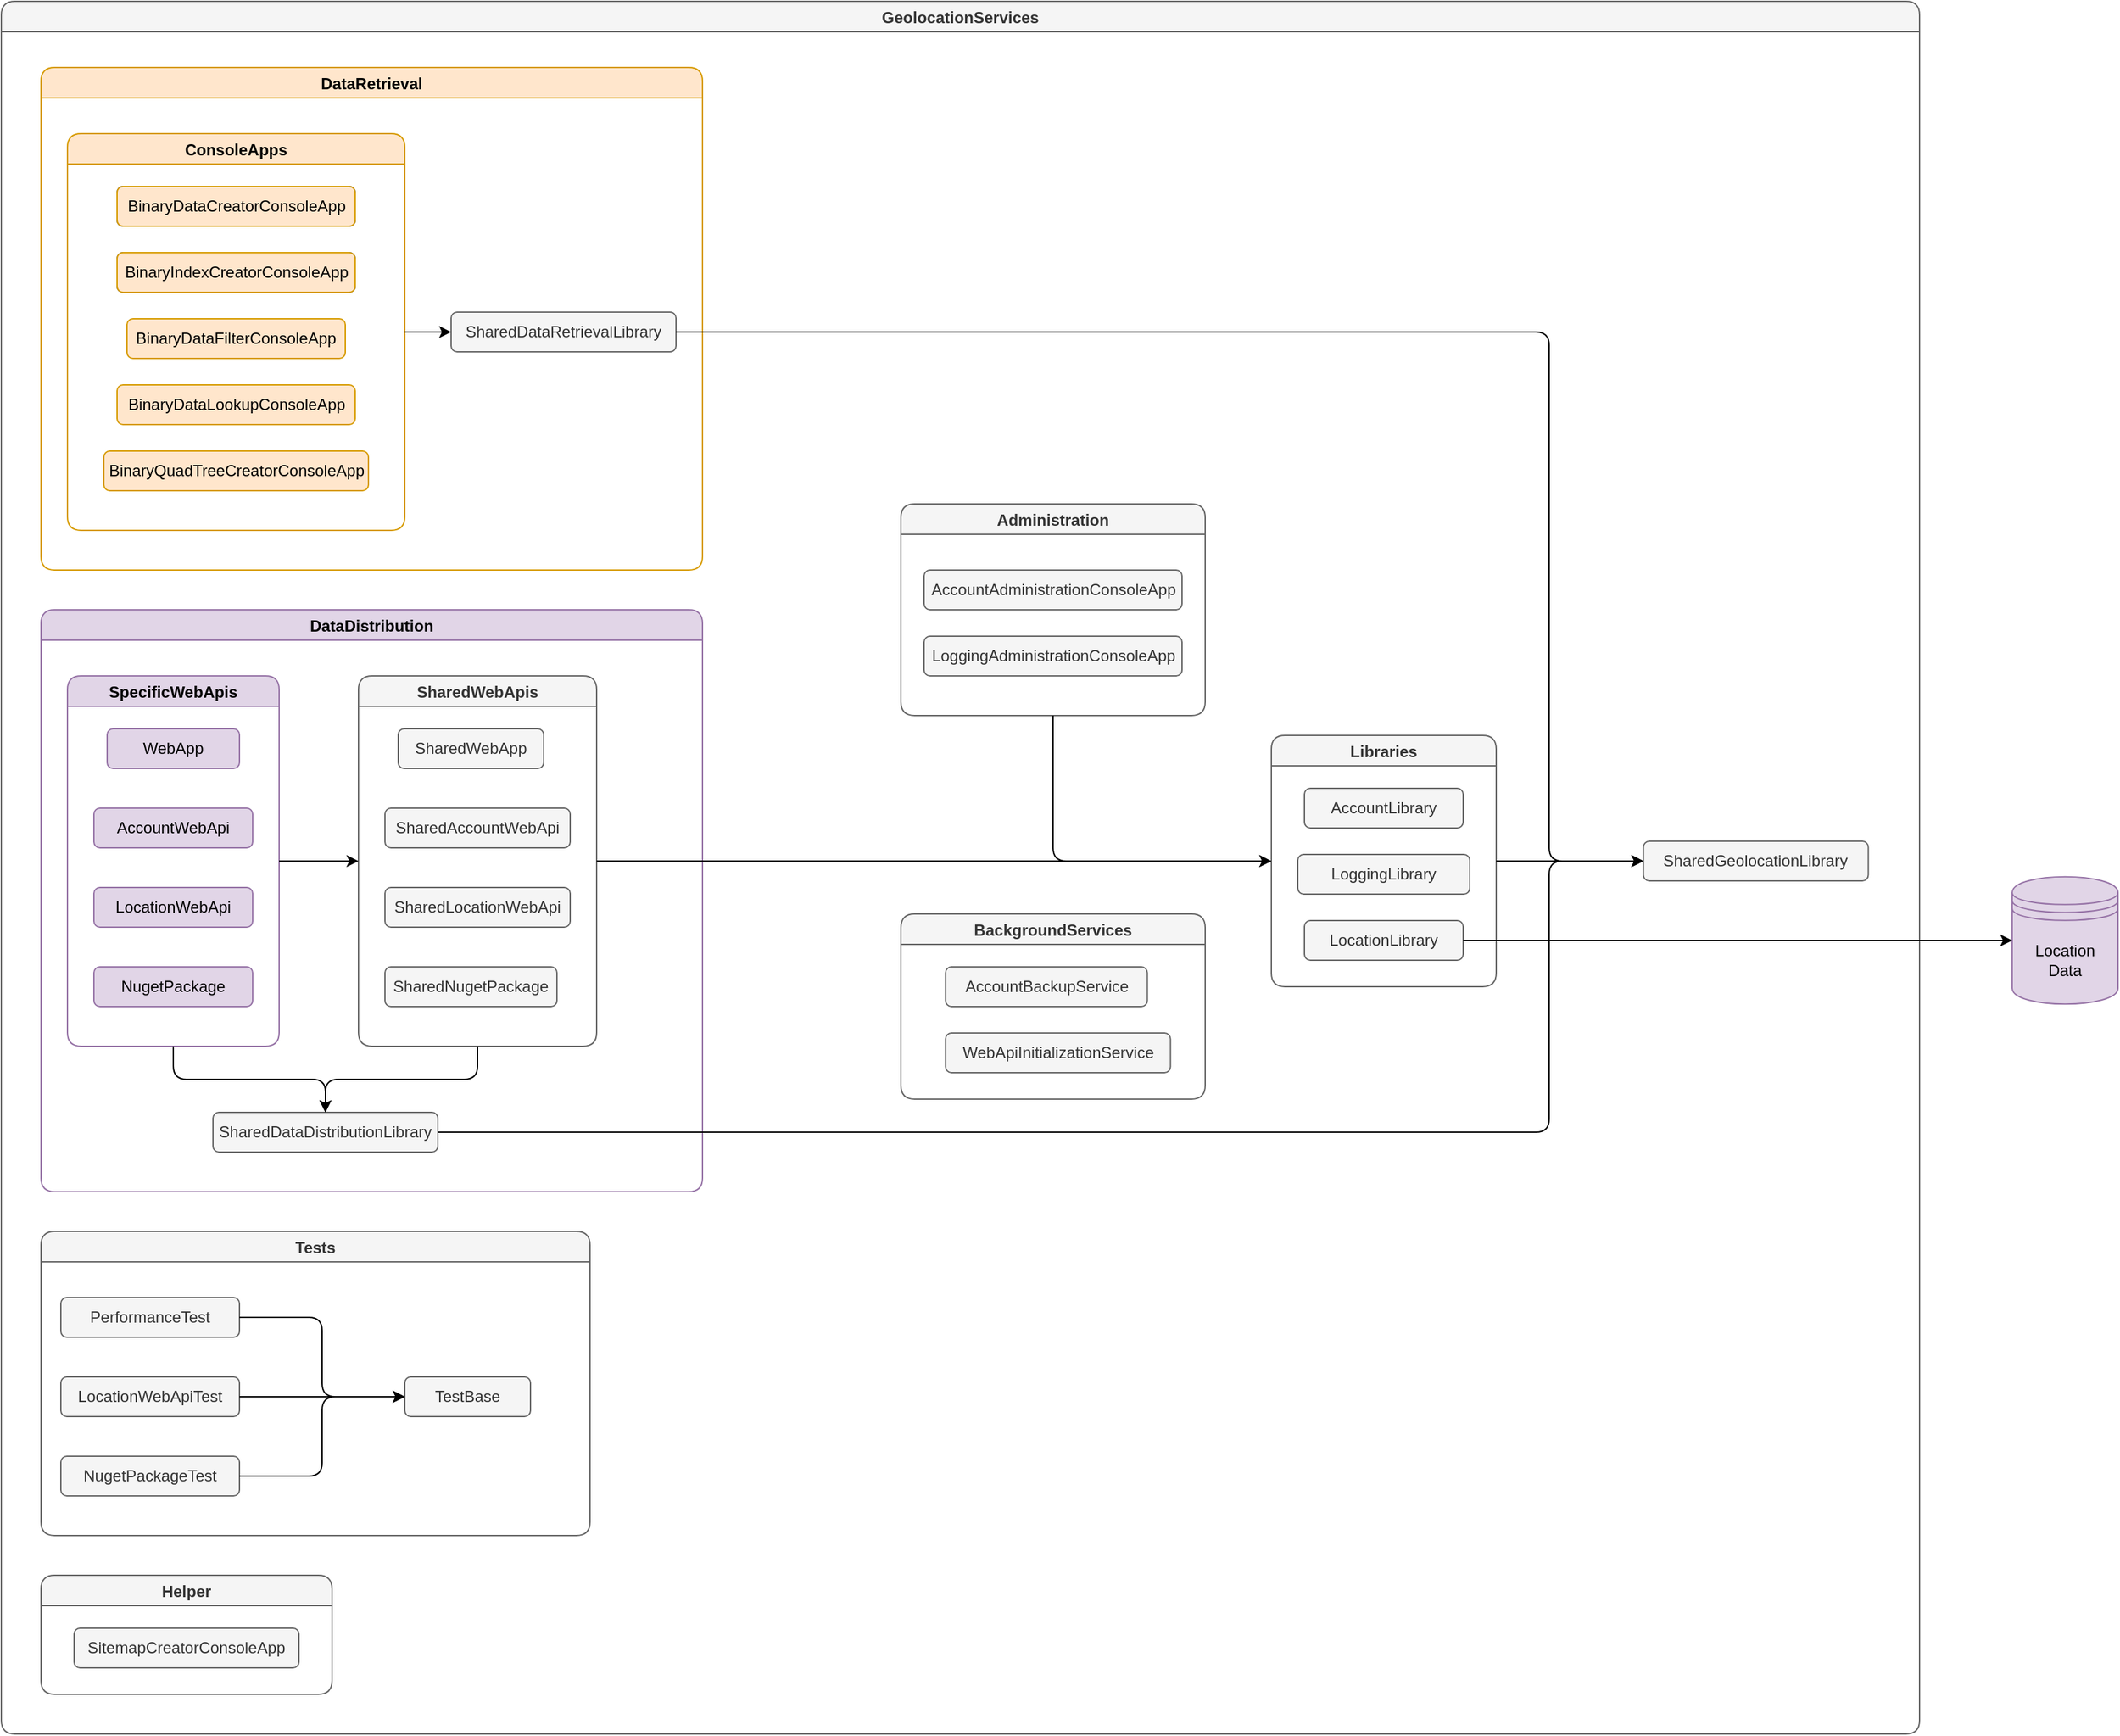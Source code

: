 <mxfile version="16.5.1" type="device" pages="4"><diagram id="LLukMzBquvf9o7xKqFZT" name="component-diagram"><mxGraphModel dx="1102" dy="1025" grid="1" gridSize="10" guides="1" tooltips="1" connect="1" arrows="1" fold="1" page="1" pageScale="1" pageWidth="850" pageHeight="1100" math="0" shadow="0"><root><mxCell id="0"/><mxCell id="1" parent="0"/><mxCell id="2" value="GeolocationServices" style="swimlane;fillColor=#f5f5f5;strokeColor=#666666;shadow=0;flipH=0;flipV=0;rounded=1;swimlaneLine=1;fontColor=#333333;" parent="1" vertex="1"><mxGeometry x="10" y="10" width="1450" height="1310" as="geometry"><mxRectangle x="70" y="10" width="150" height="23" as="alternateBounds"/></mxGeometry></mxCell><mxCell id="4" value="DataRetrieval" style="swimlane;fillColor=#ffe6cc;strokeColor=#d79b00;rounded=1;swimlaneFillColor=none;" parent="2" vertex="1"><mxGeometry x="30" y="50" width="500" height="380" as="geometry"/></mxCell><mxCell id="147" value="ConsoleApps" style="swimlane;fillColor=#ffe6cc;strokeColor=#d79b00;rounded=1;" parent="4" vertex="1"><mxGeometry x="20" y="50" width="255" height="300" as="geometry"/></mxCell><mxCell id="6" value="BinaryDataCreatorConsoleApp" style="whiteSpace=wrap;html=1;fillColor=#FFF0F8;strokeColor=#36393d;glass=0;rounded=1;" parent="147" vertex="1"><mxGeometry x="37.5" y="40" width="180" height="30" as="geometry"/></mxCell><mxCell id="7" value="BinaryIndexCreatorConsoleApp" style="whiteSpace=wrap;html=1;fillColor=#FFF0F8;strokeColor=#36393d;glass=0;rounded=1;" parent="147" vertex="1"><mxGeometry x="37.5" y="90" width="180" height="30" as="geometry"/></mxCell><mxCell id="8" value="BinaryDataLookupConsoleApp" style="whiteSpace=wrap;html=1;fillColor=#ffe6cc;strokeColor=#d79b00;glass=0;rounded=1;" parent="147" vertex="1"><mxGeometry x="37.5" y="190" width="180" height="30" as="geometry"/></mxCell><mxCell id="9" value="BinaryQuadTreeCreatorConsoleApp" style="whiteSpace=wrap;html=1;fillColor=#ffe6cc;strokeColor=#d79b00;glass=0;rounded=1;" parent="147" vertex="1"><mxGeometry x="27.5" y="240" width="200" height="30" as="geometry"/></mxCell><mxCell id="10" value="BinaryDataCreatorConsoleApp" style="whiteSpace=wrap;html=1;fillColor=#ffe6cc;strokeColor=#d79b00;glass=0;rounded=1;" parent="147" vertex="1"><mxGeometry x="37.5" y="40" width="180" height="30" as="geometry"/></mxCell><mxCell id="11" value="BinaryIndexCreatorConsoleApp" style="whiteSpace=wrap;html=1;fillColor=#ffe6cc;strokeColor=#d79b00;glass=0;rounded=1;" parent="147" vertex="1"><mxGeometry x="37.5" y="90" width="180" height="30" as="geometry"/></mxCell><mxCell id="12" value="BinaryDataFilterConsoleApp" style="whiteSpace=wrap;html=1;fillColor=#ffe6cc;strokeColor=#d79b00;glass=0;rounded=1;" parent="147" vertex="1"><mxGeometry x="45" y="140" width="165" height="30" as="geometry"/></mxCell><mxCell id="13" value="SharedDataRetrievalLibrary" style="whiteSpace=wrap;html=1;fillColor=#f5f5f5;strokeColor=#666666;rounded=1;fillOpacity=100;fontColor=#333333;" parent="4" vertex="1"><mxGeometry x="310" y="185" width="170" height="30" as="geometry"/></mxCell><mxCell id="148" value="" style="endArrow=classic;html=1;exitX=1;exitY=0.5;exitDx=0;exitDy=0;entryX=0;entryY=0.5;entryDx=0;entryDy=0;" parent="4" source="147" target="13" edge="1"><mxGeometry width="50" height="50" relative="1" as="geometry"><mxPoint x="370" y="310" as="sourcePoint"/><mxPoint x="420" y="260" as="targetPoint"/></mxGeometry></mxCell><mxCell id="22" value="DataDistribution" style="swimlane;fillColor=#e1d5e7;strokeColor=#9673a6;rounded=1;" parent="2" vertex="1"><mxGeometry x="30" y="460" width="500" height="440" as="geometry"><mxRectangle x="30" y="50" width="120" height="23" as="alternateBounds"/></mxGeometry></mxCell><mxCell id="2cKN8SrDjRreFulUvKuI-159" value="SharedDataDistributionLibrary" style="whiteSpace=wrap;html=1;fillColor=#f5f5f5;strokeColor=#666666;rounded=1;fillOpacity=100;fontColor=#333333;" parent="22" vertex="1"><mxGeometry x="130" y="380" width="170" height="30" as="geometry"/></mxCell><mxCell id="2cKN8SrDjRreFulUvKuI-160" value="SpecificWebApis" style="swimlane;fillColor=#e1d5e7;strokeColor=#9673a6;startSize=23;rounded=1;" parent="22" vertex="1"><mxGeometry x="20" y="50" width="160" height="280" as="geometry"/></mxCell><mxCell id="26" value="WebApp" style="whiteSpace=wrap;html=1;fillColor=#e1d5e7;strokeColor=#9673a6;rounded=1;" parent="2cKN8SrDjRreFulUvKuI-160" vertex="1"><mxGeometry x="30" y="40" width="100" height="30" as="geometry"/></mxCell><mxCell id="39" value="LocationWebApi" style="whiteSpace=wrap;html=1;fillColor=#e1d5e7;strokeColor=#9673a6;rounded=1;" parent="2cKN8SrDjRreFulUvKuI-160" vertex="1"><mxGeometry x="20" y="160" width="120" height="30" as="geometry"/></mxCell><mxCell id="44" value="NugetPackage" style="whiteSpace=wrap;html=1;fillColor=#e1d5e7;strokeColor=#9673a6;rounded=1;" parent="2cKN8SrDjRreFulUvKuI-160" vertex="1"><mxGeometry x="20" y="220" width="120" height="30" as="geometry"/></mxCell><mxCell id="40" value="AccountWebApi" style="whiteSpace=wrap;html=1;fillColor=#e1d5e7;strokeColor=#9673a6;rounded=1;" parent="2cKN8SrDjRreFulUvKuI-160" vertex="1"><mxGeometry x="20" y="100" width="120" height="30" as="geometry"/></mxCell><mxCell id="IKNdJuLzWTmaigGsuWWW-148" value="SharedWebApis" style="swimlane;fillColor=#f5f5f5;strokeColor=#666666;fontColor=#333333;startSize=23;rounded=1;" parent="22" vertex="1"><mxGeometry x="240" y="50" width="180" height="280" as="geometry"/></mxCell><mxCell id="IKNdJuLzWTmaigGsuWWW-149" value="SharedWebApp" style="whiteSpace=wrap;html=1;fillColor=#f5f5f5;strokeColor=#666666;rounded=1;fontColor=#333333;" parent="IKNdJuLzWTmaigGsuWWW-148" vertex="1"><mxGeometry x="30" y="40" width="110" height="30" as="geometry"/></mxCell><mxCell id="IKNdJuLzWTmaigGsuWWW-150" value="SharedLocationWebApi" style="whiteSpace=wrap;html=1;fillColor=#f5f5f5;strokeColor=#666666;rounded=1;fontColor=#333333;" parent="IKNdJuLzWTmaigGsuWWW-148" vertex="1"><mxGeometry x="20" y="160" width="140" height="30" as="geometry"/></mxCell><mxCell id="IKNdJuLzWTmaigGsuWWW-151" value="SharedNugetPackage" style="whiteSpace=wrap;html=1;fillColor=#f5f5f5;strokeColor=#666666;rounded=1;fontColor=#333333;" parent="IKNdJuLzWTmaigGsuWWW-148" vertex="1"><mxGeometry x="20" y="220" width="130" height="30" as="geometry"/></mxCell><mxCell id="IKNdJuLzWTmaigGsuWWW-152" value="SharedAccountWebApi" style="whiteSpace=wrap;html=1;fillColor=#f5f5f5;strokeColor=#666666;rounded=1;fontColor=#333333;" parent="IKNdJuLzWTmaigGsuWWW-148" vertex="1"><mxGeometry x="20" y="100" width="140" height="30" as="geometry"/></mxCell><mxCell id="IKNdJuLzWTmaigGsuWWW-155" value="" style="endArrow=classic;html=1;rounded=1;exitX=0.5;exitY=1;exitDx=0;exitDy=0;entryX=0.5;entryY=0;entryDx=0;entryDy=0;edgeStyle=orthogonalEdgeStyle;" parent="22" source="IKNdJuLzWTmaigGsuWWW-148" target="2cKN8SrDjRreFulUvKuI-159" edge="1"><mxGeometry width="50" height="50" relative="1" as="geometry"><mxPoint x="330" y="380" as="sourcePoint"/><mxPoint x="380" y="330" as="targetPoint"/></mxGeometry></mxCell><mxCell id="IKNdJuLzWTmaigGsuWWW-159" value="" style="endArrow=classic;html=1;rounded=0;exitX=1;exitY=0.5;exitDx=0;exitDy=0;entryX=0;entryY=0.5;entryDx=0;entryDy=0;" parent="22" source="2cKN8SrDjRreFulUvKuI-160" target="IKNdJuLzWTmaigGsuWWW-148" edge="1"><mxGeometry width="50" height="50" relative="1" as="geometry"><mxPoint x="190" y="210" as="sourcePoint"/><mxPoint x="240" y="160" as="targetPoint"/></mxGeometry></mxCell><mxCell id="uBaZwKW-RN6UwQ2-fDLs-148" value="" style="endArrow=classic;html=1;rounded=1;exitX=0.5;exitY=1;exitDx=0;exitDy=0;entryX=0.5;entryY=0;entryDx=0;entryDy=0;edgeStyle=orthogonalEdgeStyle;" parent="22" source="2cKN8SrDjRreFulUvKuI-160" target="2cKN8SrDjRreFulUvKuI-159" edge="1"><mxGeometry width="50" height="50" relative="1" as="geometry"><mxPoint x="70" y="420" as="sourcePoint"/><mxPoint x="120" y="370" as="targetPoint"/></mxGeometry></mxCell><mxCell id="31" value="BackgroundServices" style="swimlane;fillColor=#f5f5f5;strokeColor=#666666;rounded=1;fontColor=#333333;" parent="2" vertex="1"><mxGeometry x="680" y="690" width="230" height="140" as="geometry"/></mxCell><mxCell id="32" value="WebApiInitializationService" style="whiteSpace=wrap;html=1;fillColor=#f5f5f5;strokeColor=#666666;rounded=1;fontColor=#333333;" parent="31" vertex="1"><mxGeometry x="33.75" y="90" width="170" height="30" as="geometry"/></mxCell><mxCell id="33" value="AccountBackupService" style="whiteSpace=wrap;html=1;fillColor=#f5f5f5;strokeColor=#666666;rounded=1;fontColor=#333333;" parent="31" vertex="1"><mxGeometry x="33.75" y="40" width="152.5" height="30" as="geometry"/></mxCell><mxCell id="45" value="Tests" style="swimlane;fillColor=#f5f5f5;strokeColor=#666666;rounded=1;fontColor=#333333;" parent="2" vertex="1"><mxGeometry x="30" y="930" width="415" height="230" as="geometry"/></mxCell><mxCell id="46" value="TestBase" style="whiteSpace=wrap;html=1;fillColor=#f5f5f5;strokeColor=#666666;rounded=1;fontColor=#333333;" parent="45" vertex="1"><mxGeometry x="275" y="110" width="95" height="30" as="geometry"/></mxCell><mxCell id="47" value="LocationWebApiTest" style="whiteSpace=wrap;html=1;fillColor=#f5f5f5;strokeColor=#666666;rounded=1;fontColor=#333333;" parent="45" vertex="1"><mxGeometry x="15" y="110" width="135" height="30" as="geometry"/></mxCell><mxCell id="48" value="PerformanceTest" style="whiteSpace=wrap;html=1;fillColor=#f5f5f5;strokeColor=#666666;rounded=1;fontColor=#333333;" parent="45" vertex="1"><mxGeometry x="15" y="50" width="135" height="30" as="geometry"/></mxCell><mxCell id="55" value="" style="endArrow=classic;html=1;exitX=1;exitY=0.5;exitDx=0;exitDy=0;entryX=0;entryY=0.5;entryDx=0;entryDy=0;edgeStyle=orthogonalEdgeStyle;arcSize=20;fillColor=#d5e8d4;strokeColor=#000000;" parent="45" source="48" target="46" edge="1"><mxGeometry width="50" height="50" relative="1" as="geometry"><mxPoint x="470" y="80" as="sourcePoint"/><mxPoint x="520" y="30" as="targetPoint"/></mxGeometry></mxCell><mxCell id="56" value="" style="endArrow=classic;html=1;exitX=1;exitY=0.5;exitDx=0;exitDy=0;entryX=0;entryY=0.5;entryDx=0;entryDy=0;edgeStyle=orthogonalEdgeStyle;arcSize=20;fillColor=#d5e8d4;strokeColor=#000000;" parent="45" source="47" target="46" edge="1"><mxGeometry width="50" height="50" relative="1" as="geometry"><mxPoint x="180" y="150" as="sourcePoint"/><mxPoint x="230" y="100" as="targetPoint"/></mxGeometry></mxCell><mxCell id="Wn7SbWkXfdaHQ0S89vb3-149" value="NugetPackageTest" style="whiteSpace=wrap;html=1;fillColor=#f5f5f5;strokeColor=#666666;rounded=1;fontColor=#333333;" vertex="1" parent="45"><mxGeometry x="15" y="170" width="135" height="30" as="geometry"/></mxCell><mxCell id="Wn7SbWkXfdaHQ0S89vb3-150" value="" style="endArrow=classic;html=1;exitX=1;exitY=0.5;exitDx=0;exitDy=0;entryX=0;entryY=0.5;entryDx=0;entryDy=0;edgeStyle=orthogonalEdgeStyle;arcSize=20;fillColor=#d5e8d4;strokeColor=#000000;" edge="1" parent="45" source="Wn7SbWkXfdaHQ0S89vb3-149" target="46"><mxGeometry width="50" height="50" relative="1" as="geometry"><mxPoint x="160" y="135" as="sourcePoint"/><mxPoint x="285" y="105" as="targetPoint"/></mxGeometry></mxCell><mxCell id="3" value="SharedGeolocationLibrary" style="whiteSpace=wrap;html=1;fillColor=#f5f5f5;strokeColor=#666666;rounded=1;fontColor=#333333;" parent="2" vertex="1"><mxGeometry x="1241.25" y="635" width="170" height="30" as="geometry"/></mxCell><mxCell id="34" value="Libraries" style="swimlane;fillColor=#f5f5f5;strokeColor=#666666;rounded=1;fontColor=#333333;" parent="2" vertex="1"><mxGeometry x="960" y="555" width="170" height="190" as="geometry"/></mxCell><mxCell id="37" value="AccountLibrary" style="whiteSpace=wrap;html=1;fillColor=#f5f5f5;strokeColor=#666666;rounded=1;fontColor=#333333;" parent="34" vertex="1"><mxGeometry x="25" y="40" width="120" height="30" as="geometry"/></mxCell><mxCell id="36" value="LocationLibrary" style="whiteSpace=wrap;html=1;fillColor=#f5f5f5;strokeColor=#666666;rounded=1;fontColor=#333333;" parent="34" vertex="1"><mxGeometry x="25" y="140" width="120" height="30" as="geometry"/></mxCell><mxCell id="42" value="LoggingLibrary" style="whiteSpace=wrap;html=1;fillColor=#f5f5f5;strokeColor=#666666;rounded=1;fontColor=#333333;" parent="34" vertex="1"><mxGeometry x="20" y="90" width="130" height="30" as="geometry"/></mxCell><mxCell id="MPks22-xDF9zLQNJOeFy-148" value="" style="endArrow=classic;html=1;rounded=1;exitX=1;exitY=0.5;exitDx=0;exitDy=0;entryX=0;entryY=0.5;entryDx=0;entryDy=0;edgeStyle=orthogonalEdgeStyle;" parent="2" source="34" target="3" edge="1"><mxGeometry width="50" height="50" relative="1" as="geometry"><mxPoint x="1120" y="580" as="sourcePoint"/><mxPoint x="1170" y="530" as="targetPoint"/><Array as="points"><mxPoint x="1200" y="650"/><mxPoint x="1200" y="650"/></Array></mxGeometry></mxCell><mxCell id="MPks22-xDF9zLQNJOeFy-152" value="Administration" style="swimlane;rounded=1;fillColor=#f5f5f5;fontColor=#333333;strokeColor=#666666;" parent="2" vertex="1"><mxGeometry x="680" y="380" width="230" height="160" as="geometry"/></mxCell><mxCell id="29" value="AccountAdministrationConsoleApp" style="whiteSpace=wrap;html=1;fillColor=#f5f5f5;strokeColor=#666666;rounded=1;fontColor=#333333;" parent="MPks22-xDF9zLQNJOeFy-152" vertex="1"><mxGeometry x="17.5" y="50" width="195" height="30" as="geometry"/></mxCell><mxCell id="30" value="LoggingAdministrationConsoleApp" style="whiteSpace=wrap;html=1;fillColor=#f5f5f5;strokeColor=#666666;rounded=1;fontColor=#333333;" parent="MPks22-xDF9zLQNJOeFy-152" vertex="1"><mxGeometry x="17.5" y="100" width="195" height="30" as="geometry"/></mxCell><mxCell id="MPks22-xDF9zLQNJOeFy-153" value="" style="endArrow=classic;html=1;rounded=1;exitX=0.5;exitY=1;exitDx=0;exitDy=0;entryX=0;entryY=0.5;entryDx=0;entryDy=0;edgeStyle=orthogonalEdgeStyle;" parent="2" source="MPks22-xDF9zLQNJOeFy-152" target="34" edge="1"><mxGeometry width="50" height="50" relative="1" as="geometry"><mxPoint x="910" y="390" as="sourcePoint"/><mxPoint x="960" y="340" as="targetPoint"/><Array as="points"><mxPoint x="795" y="650"/></Array></mxGeometry></mxCell><mxCell id="104" value="" style="endArrow=classic;html=1;exitX=1;exitY=0.5;exitDx=0;exitDy=0;entryX=0;entryY=0.5;entryDx=0;entryDy=0;edgeStyle=orthogonalEdgeStyle;arcSize=20;fillColor=#d5e8d4;strokeColor=#000000;" parent="2" source="13" target="3" edge="1"><mxGeometry width="50" height="50" relative="1" as="geometry"><mxPoint x="1221.25" y="470" as="sourcePoint"/><mxPoint x="1271.25" y="420" as="targetPoint"/><Array as="points"><mxPoint x="1170" y="250"/><mxPoint x="1170" y="650"/></Array></mxGeometry></mxCell><mxCell id="MPks22-xDF9zLQNJOeFy-149" value="" style="endArrow=classic;html=1;rounded=1;entryX=0;entryY=0.5;entryDx=0;entryDy=0;edgeStyle=orthogonalEdgeStyle;exitX=1;exitY=0.5;exitDx=0;exitDy=0;" parent="2" source="IKNdJuLzWTmaigGsuWWW-148" target="34" edge="1"><mxGeometry width="50" height="50" relative="1" as="geometry"><mxPoint x="640" y="650" as="sourcePoint"/><mxPoint x="760" y="580" as="targetPoint"/><Array as="points"><mxPoint x="710" y="650"/><mxPoint x="710" y="650"/></Array></mxGeometry></mxCell><mxCell id="eDVOJwQHp3Gs-Y2QoNNh-148" value="Helper" style="swimlane;fillColor=#f5f5f5;strokeColor=#666666;rounded=1;fontColor=#333333;" parent="2" vertex="1"><mxGeometry x="30" y="1190" width="220" height="90" as="geometry"/></mxCell><mxCell id="21" value="SitemapCreatorConsoleApp" style="whiteSpace=wrap;html=1;fillColor=#f5f5f5;strokeColor=#666666;rounded=1;fontColor=#333333;" parent="eDVOJwQHp3Gs-Y2QoNNh-148" vertex="1"><mxGeometry x="25" y="40" width="170" height="30" as="geometry"/></mxCell><mxCell id="DU97WNFguKJTcljk9Pdf-148" value="" style="endArrow=classic;html=1;rounded=1;exitX=1;exitY=0.5;exitDx=0;exitDy=0;entryX=0;entryY=0.5;entryDx=0;entryDy=0;edgeStyle=orthogonalEdgeStyle;" parent="2" source="2cKN8SrDjRreFulUvKuI-159" target="3" edge="1"><mxGeometry width="50" height="50" relative="1" as="geometry"><mxPoint x="710" y="740" as="sourcePoint"/><mxPoint x="760" y="690" as="targetPoint"/><Array as="points"><mxPoint x="1170" y="855"/><mxPoint x="1170" y="650"/></Array></mxGeometry></mxCell><mxCell id="IvW9GYrCqFyuhNRknzc9-148" value="Location&lt;br&gt;Data" style="shape=datastore;whiteSpace=wrap;html=1;fillColor=#e1d5e7;strokeColor=#9673a6;" parent="1" vertex="1"><mxGeometry x="1530" y="671.87" width="80" height="96.25" as="geometry"/></mxCell><mxCell id="IvW9GYrCqFyuhNRknzc9-149" value="" style="endArrow=classic;html=1;rounded=1;exitX=1;exitY=0.5;exitDx=0;exitDy=0;edgeStyle=orthogonalEdgeStyle;entryX=0;entryY=0.5;entryDx=0;entryDy=0;" parent="1" source="36" target="IvW9GYrCqFyuhNRknzc9-148" edge="1"><mxGeometry width="50" height="50" relative="1" as="geometry"><mxPoint x="1230" y="790" as="sourcePoint"/><mxPoint x="1510" y="750" as="targetPoint"/></mxGeometry></mxCell></root></mxGraphModel></diagram><diagram id="lTEAjyNDicuWuT4kO1Pl" name="data-flow"><mxGraphModel dx="1102" dy="1025" grid="1" gridSize="10" guides="1" tooltips="1" connect="1" arrows="1" fold="1" page="1" pageScale="1" pageWidth="850" pageHeight="1100" math="0" shadow="0"><root><mxCell id="8ktDRUDpsxPGIz6YcoGy-0"/><mxCell id="8ktDRUDpsxPGIz6YcoGy-1" parent="8ktDRUDpsxPGIz6YcoGy-0"/><mxCell id="8ktDRUDpsxPGIz6YcoGy-2" value="WebApp" style="whiteSpace=wrap;html=1;fillColor=#e1d5e7;strokeColor=#9673a6;rounded=1;" parent="8ktDRUDpsxPGIz6YcoGy-1" vertex="1"><mxGeometry x="150" y="30" width="100" height="30" as="geometry"/></mxCell><mxCell id="8ktDRUDpsxPGIz6YcoGy-3" value="LocationWebApi" style="whiteSpace=wrap;html=1;fillColor=#e1d5e7;strokeColor=#9673a6;rounded=1;" parent="8ktDRUDpsxPGIz6YcoGy-1" vertex="1"><mxGeometry x="140" y="90" width="120" height="30" as="geometry"/></mxCell><mxCell id="8ktDRUDpsxPGIz6YcoGy-4" value="LocationLibrary" style="whiteSpace=wrap;html=1;fillColor=#f5f5f5;strokeColor=#666666;rounded=1;fontColor=#333333;" parent="8ktDRUDpsxPGIz6YcoGy-1" vertex="1"><mxGeometry x="140" y="150" width="120" height="30" as="geometry"/></mxCell><mxCell id="8ktDRUDpsxPGIz6YcoGy-5" value="Location&lt;br&gt;Data" style="shape=datastore;whiteSpace=wrap;html=1;fillColor=#e1d5e7;strokeColor=#9673a6;" parent="8ktDRUDpsxPGIz6YcoGy-1" vertex="1"><mxGeometry x="165" y="220" width="70" height="80" as="geometry"/></mxCell><mxCell id="8ktDRUDpsxPGIz6YcoGy-6" value="BinaryDataCreatorConsoleApp" style="whiteSpace=wrap;html=1;fillColor=#ffe6cc;strokeColor=#d79b00;glass=0;rounded=1;" parent="8ktDRUDpsxPGIz6YcoGy-1" vertex="1"><mxGeometry x="110" y="580" width="180" height="30" as="geometry"/></mxCell><mxCell id="8ktDRUDpsxPGIz6YcoGy-7" value="BinaryIndexCreatorConsoleApp" style="whiteSpace=wrap;html=1;fillColor=#ffe6cc;strokeColor=#d79b00;glass=0;rounded=1;" parent="8ktDRUDpsxPGIz6YcoGy-1" vertex="1"><mxGeometry x="110" y="520" width="180" height="30" as="geometry"/></mxCell><mxCell id="8ktDRUDpsxPGIz6YcoGy-8" value="BinaryDataFilterConsoleApp" style="whiteSpace=wrap;html=1;fillColor=#ffe6cc;strokeColor=#d79b00;glass=0;rounded=1;" parent="8ktDRUDpsxPGIz6YcoGy-1" vertex="1"><mxGeometry x="117.5" y="460" width="165" height="30" as="geometry"/></mxCell><mxCell id="8ktDRUDpsxPGIz6YcoGy-9" value="BinaryDataLookupConsoleApp" style="whiteSpace=wrap;html=1;fillColor=#ffe6cc;strokeColor=#d79b00;glass=0;rounded=1;" parent="8ktDRUDpsxPGIz6YcoGy-1" vertex="1"><mxGeometry x="110" y="400" width="180" height="30" as="geometry"/></mxCell><mxCell id="8ktDRUDpsxPGIz6YcoGy-10" value="BinaryQuadTreeCreatorConsoleApp" style="whiteSpace=wrap;html=1;fillColor=#ffe6cc;strokeColor=#d79b00;glass=0;rounded=1;" parent="8ktDRUDpsxPGIz6YcoGy-1" vertex="1"><mxGeometry x="100" y="340" width="200" height="30" as="geometry"/></mxCell><mxCell id="8ktDRUDpsxPGIz6YcoGy-11" value="" style="endArrow=classic;html=1;strokeColor=#000000;exitX=0.5;exitY=0;exitDx=0;exitDy=0;entryX=0.5;entryY=1;entryDx=0;entryDy=0;" parent="8ktDRUDpsxPGIz6YcoGy-1" source="8ktDRUDpsxPGIz6YcoGy-6" target="8ktDRUDpsxPGIz6YcoGy-7" edge="1"><mxGeometry width="50" height="50" relative="1" as="geometry"><mxPoint x="370" y="320" as="sourcePoint"/><mxPoint x="420" y="270" as="targetPoint"/></mxGeometry></mxCell><mxCell id="8ktDRUDpsxPGIz6YcoGy-12" value="" style="endArrow=classic;html=1;strokeColor=#000000;exitX=0.5;exitY=0;exitDx=0;exitDy=0;entryX=0.5;entryY=1;entryDx=0;entryDy=0;" parent="8ktDRUDpsxPGIz6YcoGy-1" source="8ktDRUDpsxPGIz6YcoGy-7" target="8ktDRUDpsxPGIz6YcoGy-8" edge="1"><mxGeometry width="50" height="50" relative="1" as="geometry"><mxPoint x="460" y="480" as="sourcePoint"/><mxPoint x="510" y="430" as="targetPoint"/></mxGeometry></mxCell><mxCell id="8ktDRUDpsxPGIz6YcoGy-13" value="" style="endArrow=classic;html=1;strokeColor=#000000;exitX=0.5;exitY=0;exitDx=0;exitDy=0;entryX=0.5;entryY=1;entryDx=0;entryDy=0;" parent="8ktDRUDpsxPGIz6YcoGy-1" source="8ktDRUDpsxPGIz6YcoGy-8" target="8ktDRUDpsxPGIz6YcoGy-9" edge="1"><mxGeometry width="50" height="50" relative="1" as="geometry"><mxPoint x="370" y="320" as="sourcePoint"/><mxPoint x="420" y="270" as="targetPoint"/></mxGeometry></mxCell><mxCell id="8ktDRUDpsxPGIz6YcoGy-14" value="" style="endArrow=classic;html=1;strokeColor=#000000;exitX=0.5;exitY=0;exitDx=0;exitDy=0;entryX=0.5;entryY=1;entryDx=0;entryDy=0;" parent="8ktDRUDpsxPGIz6YcoGy-1" source="8ktDRUDpsxPGIz6YcoGy-9" target="8ktDRUDpsxPGIz6YcoGy-10" edge="1"><mxGeometry width="50" height="50" relative="1" as="geometry"><mxPoint x="370" y="320" as="sourcePoint"/><mxPoint x="420" y="270" as="targetPoint"/></mxGeometry></mxCell><mxCell id="8ktDRUDpsxPGIz6YcoGy-15" value="" style="endArrow=classic;html=1;strokeColor=#000000;exitX=0.5;exitY=0;exitDx=0;exitDy=0;entryX=0.5;entryY=1;entryDx=0;entryDy=0;exitPerimeter=0;" parent="8ktDRUDpsxPGIz6YcoGy-1" source="8ktDRUDpsxPGIz6YcoGy-17" target="8ktDRUDpsxPGIz6YcoGy-6" edge="1"><mxGeometry width="50" height="50" relative="1" as="geometry"><mxPoint x="200" y="650" as="sourcePoint"/><mxPoint x="80" y="590" as="targetPoint"/></mxGeometry></mxCell><mxCell id="8ktDRUDpsxPGIz6YcoGy-16" value="" style="endArrow=classic;html=1;strokeColor=#000000;exitX=0.5;exitY=0;exitDx=0;exitDy=0;entryX=0.5;entryY=1;entryDx=0;entryDy=0;" parent="8ktDRUDpsxPGIz6YcoGy-1" source="8ktDRUDpsxPGIz6YcoGy-10" target="8ktDRUDpsxPGIz6YcoGy-5" edge="1"><mxGeometry width="50" height="50" relative="1" as="geometry"><mxPoint x="90" y="290" as="sourcePoint"/><mxPoint x="140" y="240" as="targetPoint"/></mxGeometry></mxCell><mxCell id="8ktDRUDpsxPGIz6YcoGy-17" value="planet.osm" style="shape=note;size=20;whiteSpace=wrap;html=1;fillColor=#ffe6cc;strokeColor=#d79b00;" parent="8ktDRUDpsxPGIz6YcoGy-1" vertex="1"><mxGeometry x="165" y="660" width="70" height="90" as="geometry"/></mxCell><mxCell id="8ktDRUDpsxPGIz6YcoGy-18" value="" style="endArrow=classic;html=1;exitX=0.5;exitY=0;exitDx=0;exitDy=0;entryX=0.5;entryY=1;entryDx=0;entryDy=0;" parent="8ktDRUDpsxPGIz6YcoGy-1" source="8ktDRUDpsxPGIz6YcoGy-5" target="8ktDRUDpsxPGIz6YcoGy-4" edge="1"><mxGeometry width="50" height="50" relative="1" as="geometry"><mxPoint x="70" y="180" as="sourcePoint"/><mxPoint x="120" y="130" as="targetPoint"/></mxGeometry></mxCell><mxCell id="8ktDRUDpsxPGIz6YcoGy-19" value="" style="endArrow=classic;html=1;exitX=0.5;exitY=0;exitDx=0;exitDy=0;entryX=0.5;entryY=1;entryDx=0;entryDy=0;" parent="8ktDRUDpsxPGIz6YcoGy-1" source="8ktDRUDpsxPGIz6YcoGy-4" target="8ktDRUDpsxPGIz6YcoGy-3" edge="1"><mxGeometry width="50" height="50" relative="1" as="geometry"><mxPoint x="60" y="120" as="sourcePoint"/><mxPoint x="110" y="70" as="targetPoint"/></mxGeometry></mxCell><mxCell id="8ktDRUDpsxPGIz6YcoGy-20" value="" style="endArrow=classic;html=1;exitX=0.5;exitY=0;exitDx=0;exitDy=0;entryX=0.5;entryY=1;entryDx=0;entryDy=0;" parent="8ktDRUDpsxPGIz6YcoGy-1" source="8ktDRUDpsxPGIz6YcoGy-3" target="8ktDRUDpsxPGIz6YcoGy-2" edge="1"><mxGeometry width="50" height="50" relative="1" as="geometry"><mxPoint x="70" y="70" as="sourcePoint"/><mxPoint x="120" y="20" as="targetPoint"/></mxGeometry></mxCell></root></mxGraphModel></diagram><diagram id="HA5rUgLvjNh_i699UG7V" name="data-format"><mxGraphModel dx="1952" dy="1025" grid="1" gridSize="10" guides="1" tooltips="1" connect="1" arrows="1" fold="1" page="1" pageScale="1" pageWidth="850" pageHeight="1100" math="0" shadow="0"><root><mxCell id="MZgWejeTs8TevbAWyHg7-0"/><mxCell id="MZgWejeTs8TevbAWyHg7-1" parent="MZgWejeTs8TevbAWyHg7-0"/><mxCell id="MZgWejeTs8TevbAWyHg7-2" value="Node" style="swimlane;childLayout=stackLayout;horizontal=1;startSize=30;horizontalStack=0;rounded=1;fontSize=14;fontStyle=0;strokeWidth=2;resizeParent=0;resizeLast=1;shadow=0;dashed=0;align=center;fillColor=#e1d5e7;strokeColor=#9673a6;" parent="MZgWejeTs8TevbAWyHg7-1" vertex="1"><mxGeometry x="460" y="375" width="250" height="130" as="geometry"/></mxCell><mxCell id="MZgWejeTs8TevbAWyHg7-3" value="long: Position&#10;float: Latitude&#10;float: Longitude&#10;int: TagCount&#10;Tag: Tag [TagCount]" style="align=left;strokeColor=none;fillColor=none;spacingLeft=4;fontSize=12;verticalAlign=top;resizable=0;rotatable=0;part=1;" parent="MZgWejeTs8TevbAWyHg7-2" vertex="1"><mxGeometry y="30" width="250" height="100" as="geometry"/></mxCell><mxCell id="MZgWejeTs8TevbAWyHg7-4" value="IndexGridEntry" style="swimlane;childLayout=stackLayout;horizontal=1;startSize=30;horizontalStack=0;rounded=1;fontSize=14;fontStyle=0;strokeWidth=2;resizeParent=0;resizeLast=1;shadow=0;dashed=0;align=center;fillColor=#e1d5e7;strokeColor=#9673a6;" parent="MZgWejeTs8TevbAWyHg7-1" vertex="1"><mxGeometry x="110" y="385" width="240" height="110" as="geometry"/></mxCell><mxCell id="MZgWejeTs8TevbAWyHg7-5" value="int: X&#10;int: Y&#10;int: NodeAddressCount&#10;long: NodeAddress [NodeAddressCount]" style="align=left;strokeColor=none;fillColor=none;spacingLeft=4;fontSize=12;verticalAlign=top;resizable=0;rotatable=0;part=1;" parent="MZgWejeTs8TevbAWyHg7-4" vertex="1"><mxGeometry y="30" width="240" height="80" as="geometry"/></mxCell><mxCell id="MZgWejeTs8TevbAWyHg7-6" value="IndexGrid" style="swimlane;childLayout=stackLayout;horizontal=1;startSize=30;horizontalStack=0;rounded=1;fontSize=14;fontStyle=0;strokeWidth=2;resizeParent=0;resizeLast=1;shadow=0;dashed=0;align=center;fillColor=#e1d5e7;strokeColor=#9673a6;" parent="MZgWejeTs8TevbAWyHg7-1" vertex="1"><mxGeometry x="150" y="220" width="160" height="30" as="geometry"/></mxCell><mxCell id="MZgWejeTs8TevbAWyHg7-7" value="NodeCollection" style="swimlane;childLayout=stackLayout;horizontal=1;startSize=30;horizontalStack=0;rounded=1;fontSize=14;fontStyle=0;strokeWidth=2;resizeParent=0;resizeLast=1;shadow=0;dashed=0;align=center;fillColor=#e1d5e7;strokeColor=#9673a6;" parent="MZgWejeTs8TevbAWyHg7-1" vertex="1"><mxGeometry x="505" y="220" width="160" height="30" as="geometry"/></mxCell><mxCell id="MZgWejeTs8TevbAWyHg7-8" value="" style="endArrow=none;html=1;rounded=0;entryX=0.5;entryY=1;entryDx=0;entryDy=0;exitX=0.5;exitY=0;exitDx=0;exitDy=0;" parent="MZgWejeTs8TevbAWyHg7-1" source="MZgWejeTs8TevbAWyHg7-4" target="MZgWejeTs8TevbAWyHg7-6" edge="1"><mxGeometry relative="1" as="geometry"><mxPoint x="220" y="360" as="sourcePoint"/><mxPoint x="269.5" y="250" as="targetPoint"/></mxGeometry></mxCell><mxCell id="MZgWejeTs8TevbAWyHg7-9" value="1" style="resizable=0;html=1;align=right;verticalAlign=bottom;direction=south;spacingRight=-2;spacingBottom=3;" parent="MZgWejeTs8TevbAWyHg7-8" connectable="0" vertex="1"><mxGeometry x="1" relative="1" as="geometry"><mxPoint x="-10" y="30" as="offset"/></mxGeometry></mxCell><mxCell id="MZgWejeTs8TevbAWyHg7-10" value="" style="endArrow=none;html=1;rounded=0;entryX=0.5;entryY=1;entryDx=0;entryDy=0;exitX=0.5;exitY=0;exitDx=0;exitDy=0;" parent="MZgWejeTs8TevbAWyHg7-1" source="MZgWejeTs8TevbAWyHg7-2" edge="1"><mxGeometry relative="1" as="geometry"><mxPoint x="584.58" y="370" as="sourcePoint"/><mxPoint x="584.58" y="250" as="targetPoint"/></mxGeometry></mxCell><mxCell id="MZgWejeTs8TevbAWyHg7-11" value="1" style="resizable=0;html=1;align=right;verticalAlign=bottom;direction=south;spacingRight=-2;spacingBottom=3;" parent="MZgWejeTs8TevbAWyHg7-10" connectable="0" vertex="1"><mxGeometry x="1" relative="1" as="geometry"><mxPoint x="-10" y="30" as="offset"/></mxGeometry></mxCell><mxCell id="MZgWejeTs8TevbAWyHg7-16" value="12" style="resizable=0;html=1;align=right;verticalAlign=bottom;direction=south;spacingRight=-2;spacingBottom=3;" parent="MZgWejeTs8TevbAWyHg7-1" connectable="0" vertex="1"><mxGeometry x="400" y="280" as="geometry"><mxPoint x="-179" y="-66" as="offset"/></mxGeometry></mxCell><mxCell id="MZgWejeTs8TevbAWyHg7-17" value="1" style="resizable=0;html=1;align=right;verticalAlign=bottom;spacingRight=-2;spacingBottom=-6;" parent="MZgWejeTs8TevbAWyHg7-1" connectable="0" vertex="1"><mxGeometry x="710" y="360" as="geometry"><mxPoint x="-113" y="-155" as="offset"/></mxGeometry></mxCell><mxCell id="MZgWejeTs8TevbAWyHg7-18" value="&#10;&#10;&lt;span style=&quot;color: rgb(0, 0, 0); font-family: helvetica; font-size: 12px; font-style: normal; font-weight: 400; letter-spacing: normal; text-align: right; text-indent: 0px; text-transform: none; word-spacing: 0px; background-color: rgb(248, 249, 250); display: inline; float: none;&quot;&gt;N&lt;/span&gt;&#10;&#10;" style="resizable=0;html=1;align=right;verticalAlign=bottom;spacingBottom=-1;spacing=2;spacingRight=-2;" parent="MZgWejeTs8TevbAWyHg7-1" connectable="0" vertex="1"><mxGeometry x="250" y="400" as="geometry"><mxPoint x="-30" y="2" as="offset"/></mxGeometry></mxCell><mxCell id="MZgWejeTs8TevbAWyHg7-19" value="&#10;&#10;&lt;span style=&quot;color: rgb(0, 0, 0); font-family: helvetica; font-size: 12px; font-style: normal; font-weight: 400; letter-spacing: normal; text-align: right; text-indent: 0px; text-transform: none; word-spacing: 0px; background-color: rgb(248, 249, 250); display: inline; float: none;&quot;&gt;N&lt;/span&gt;&#10;&#10;" style="resizable=0;html=1;align=right;verticalAlign=bottom;spacingBottom=4;spacing=2;spacingRight=-7;" parent="MZgWejeTs8TevbAWyHg7-1" connectable="0" vertex="1"><mxGeometry x="600" y="400" as="geometry"><mxPoint x="-30" y="2" as="offset"/></mxGeometry></mxCell><mxCell id="MZgWejeTs8TevbAWyHg7-20" value="Tag" style="swimlane;childLayout=stackLayout;horizontal=1;startSize=30;horizontalStack=0;rounded=1;fontSize=14;fontStyle=0;strokeWidth=2;resizeParent=0;resizeLast=1;shadow=0;dashed=0;align=center;fillColor=#e1d5e7;strokeColor=#9673a6;" parent="MZgWejeTs8TevbAWyHg7-1" vertex="1"><mxGeometry x="780" y="390" width="160" height="80" as="geometry"/></mxCell><mxCell id="MZgWejeTs8TevbAWyHg7-21" style="edgeStyle=none;html=1;" parent="MZgWejeTs8TevbAWyHg7-20" source="MZgWejeTs8TevbAWyHg7-22" target="MZgWejeTs8TevbAWyHg7-20" edge="1"><mxGeometry relative="1" as="geometry"/></mxCell><mxCell id="MZgWejeTs8TevbAWyHg7-22" value="string: Key&#10;string: Value" style="align=left;strokeColor=none;fillColor=none;spacingLeft=4;fontSize=12;verticalAlign=top;resizable=0;rotatable=0;part=1;" parent="MZgWejeTs8TevbAWyHg7-20" vertex="1"><mxGeometry y="30" width="160" height="50" as="geometry"/></mxCell><mxCell id="boCFfBpb-6Voe6r77jnt-1" value="GridPosition" style="swimlane;childLayout=stackLayout;horizontal=1;startSize=30;horizontalStack=0;rounded=1;fontSize=14;fontStyle=0;strokeWidth=2;resizeParent=0;resizeLast=1;shadow=0;dashed=0;align=center;fillColor=#e1d5e7;strokeColor=#9673a6;" parent="MZgWejeTs8TevbAWyHg7-1" vertex="1"><mxGeometry x="150" y="580" width="160" height="30" as="geometry"/></mxCell><mxCell id="boCFfBpb-6Voe6r77jnt-17" value="" style="endArrow=none;html=1;rounded=0;strokeColor=#000000;exitX=0.5;exitY=1;exitDx=0;exitDy=0;entryX=0.5;entryY=0;entryDx=0;entryDy=0;" parent="MZgWejeTs8TevbAWyHg7-1" source="MZgWejeTs8TevbAWyHg7-5" target="boCFfBpb-6Voe6r77jnt-1" edge="1"><mxGeometry relative="1" as="geometry"><mxPoint x="320" y="245" as="sourcePoint"/><mxPoint x="515" y="245" as="targetPoint"/></mxGeometry></mxCell><mxCell id="boCFfBpb-6Voe6r77jnt-18" value="1" style="resizable=0;html=1;align=right;verticalAlign=bottom;direction=south;spacingRight=-3;spacingBottom=-3;" parent="MZgWejeTs8TevbAWyHg7-1" connectable="0" vertex="1"><mxGeometry x="230" y="290" as="geometry"><mxPoint x="-11" y="225" as="offset"/></mxGeometry></mxCell><mxCell id="boCFfBpb-6Voe6r77jnt-19" value="1" style="resizable=0;html=1;align=right;verticalAlign=bottom;direction=south;spacingRight=-2;spacingBottom=6;" parent="MZgWejeTs8TevbAWyHg7-1" connectable="0" vertex="1"><mxGeometry x="220" y="580" as="geometry"/></mxCell><mxCell id="boCFfBpb-6Voe6r77jnt-34" value="ZoomLevel" style="swimlane;childLayout=stackLayout;horizontal=1;startSize=30;horizontalStack=0;rounded=1;fontSize=14;fontStyle=0;strokeWidth=2;resizeParent=0;resizeLast=1;shadow=0;dashed=0;align=center;fillColor=#e1d5e7;strokeColor=#9673a6;" parent="MZgWejeTs8TevbAWyHg7-1" vertex="1"><mxGeometry x="-120" y="220" width="160" height="30" as="geometry"/></mxCell><mxCell id="boCFfBpb-6Voe6r77jnt-35" value="" style="endArrow=none;html=1;rounded=0;entryX=1;entryY=0.5;entryDx=0;entryDy=0;exitX=0;exitY=0.5;exitDx=0;exitDy=0;" parent="MZgWejeTs8TevbAWyHg7-1" source="MZgWejeTs8TevbAWyHg7-6" target="boCFfBpb-6Voe6r77jnt-34" edge="1"><mxGeometry relative="1" as="geometry"><mxPoint x="370" y="182.5" as="sourcePoint"/><mxPoint x="370" y="47.5" as="targetPoint"/></mxGeometry></mxCell><mxCell id="boCFfBpb-6Voe6r77jnt-36" value="1" style="resizable=0;html=1;align=right;verticalAlign=bottom;direction=south;spacingRight=-5;spacingBottom=5;" parent="boCFfBpb-6Voe6r77jnt-35" connectable="0" vertex="1"><mxGeometry x="1" relative="1" as="geometry"><mxPoint x="10" as="offset"/></mxGeometry></mxCell><mxCell id="boCFfBpb-6Voe6r77jnt-37" value="1" style="resizable=0;html=1;align=right;verticalAlign=bottom;direction=south;spacingRight=-2;spacingBottom=5;" parent="MZgWejeTs8TevbAWyHg7-1" connectable="0" vertex="1"><mxGeometry x="140" y="235" as="geometry"/></mxCell><mxCell id="_VCF-2sjO6PWlMn3LaVs-0" value="LocationService" style="swimlane;childLayout=stackLayout;horizontal=1;startSize=30;horizontalStack=0;rounded=1;fontSize=14;fontStyle=0;strokeWidth=2;resizeParent=0;resizeLast=1;shadow=0;dashed=0;align=center;fillColor=#e1d5e7;strokeColor=#9673a6;" parent="MZgWejeTs8TevbAWyHg7-1" vertex="1"><mxGeometry x="330" y="40" width="160" height="30" as="geometry"/></mxCell><mxCell id="1h6fksLh-4qOT1F19Y0r-0" value="" style="endArrow=none;html=1;rounded=1;entryX=0.5;entryY=1;entryDx=0;entryDy=0;exitX=0.5;exitY=0;exitDx=0;exitDy=0;edgeStyle=orthogonalEdgeStyle;" parent="MZgWejeTs8TevbAWyHg7-1" source="MZgWejeTs8TevbAWyHg7-6" target="_VCF-2sjO6PWlMn3LaVs-0" edge="1"><mxGeometry width="50" height="50" relative="1" as="geometry"><mxPoint x="180" y="110" as="sourcePoint"/><mxPoint x="230" y="60" as="targetPoint"/></mxGeometry></mxCell><mxCell id="1h6fksLh-4qOT1F19Y0r-1" value="" style="endArrow=none;html=1;rounded=1;exitX=0.5;exitY=0;exitDx=0;exitDy=0;entryX=0.5;entryY=1;entryDx=0;entryDy=0;edgeStyle=orthogonalEdgeStyle;" parent="MZgWejeTs8TevbAWyHg7-1" source="MZgWejeTs8TevbAWyHg7-7" target="_VCF-2sjO6PWlMn3LaVs-0" edge="1"><mxGeometry width="50" height="50" relative="1" as="geometry"><mxPoint x="580" y="140" as="sourcePoint"/><mxPoint x="500" y="90" as="targetPoint"/></mxGeometry></mxCell><mxCell id="1h6fksLh-4qOT1F19Y0r-2" value="" style="endArrow=none;html=1;rounded=1;exitX=1;exitY=0.25;exitDx=0;exitDy=0;" parent="MZgWejeTs8TevbAWyHg7-1" source="MZgWejeTs8TevbAWyHg7-3" edge="1"><mxGeometry width="50" height="50" relative="1" as="geometry"><mxPoint x="770" y="620" as="sourcePoint"/><mxPoint x="780" y="430" as="targetPoint"/></mxGeometry></mxCell><mxCell id="1h6fksLh-4qOT1F19Y0r-3" value="&#10;&#10;&lt;span style=&quot;color: rgb(0, 0, 0); font-family: helvetica; font-size: 12px; font-style: normal; font-weight: 400; letter-spacing: normal; text-align: right; text-indent: 0px; text-transform: none; word-spacing: 0px; background-color: rgb(248, 249, 250); display: inline; float: none;&quot;&gt;N&lt;/span&gt;&#10;&#10;" style="resizable=0;html=1;align=right;verticalAlign=bottom;spacingBottom=6;spacing=2;spacingRight=-3;" parent="MZgWejeTs8TevbAWyHg7-1" connectable="0" vertex="1"><mxGeometry x="800" y="460" as="geometry"><mxPoint x="-30" y="2" as="offset"/></mxGeometry></mxCell><mxCell id="1h6fksLh-4qOT1F19Y0r-5" value="1" style="resizable=0;html=1;align=right;verticalAlign=bottom;direction=south;spacingRight=-2;spacingBottom=0;" parent="MZgWejeTs8TevbAWyHg7-1" connectable="0" vertex="1"><mxGeometry x="584.58" y="290.001" as="geometry"><mxPoint x="138" y="137" as="offset"/></mxGeometry></mxCell><mxCell id="lBj6aipAYxQ9AbNh1HPu-0" value="" style="endArrow=none;html=1;rounded=1;exitX=1;exitY=0.5;exitDx=0;exitDy=0;entryX=0;entryY=0.5;entryDx=0;entryDy=0;" parent="MZgWejeTs8TevbAWyHg7-1" source="MZgWejeTs8TevbAWyHg7-5" target="MZgWejeTs8TevbAWyHg7-3" edge="1"><mxGeometry width="50" height="50" relative="1" as="geometry"><mxPoint x="365" y="439.5" as="sourcePoint"/><mxPoint x="435" y="439.5" as="targetPoint"/></mxGeometry></mxCell><mxCell id="lBj6aipAYxQ9AbNh1HPu-1" value="1" style="resizable=0;html=1;align=right;verticalAlign=bottom;direction=south;spacingRight=-2;spacingBottom=5;" parent="MZgWejeTs8TevbAWyHg7-1" connectable="0" vertex="1"><mxGeometry x="230" y="290" as="geometry"><mxPoint x="132" y="167" as="offset"/></mxGeometry></mxCell><mxCell id="lBj6aipAYxQ9AbNh1HPu-2" value="N" style="resizable=0;html=1;align=right;verticalAlign=bottom;direction=south;spacingRight=-2;spacingBottom=5;" parent="MZgWejeTs8TevbAWyHg7-1" connectable="0" vertex="1"><mxGeometry x="240" y="310" as="geometry"><mxPoint x="208" y="147" as="offset"/></mxGeometry></mxCell></root></mxGraphModel></diagram><diagram id="7kKxudqtj6UWj9We9y2z" name="quad-tree"><mxGraphModel dx="1102" dy="1025" grid="1" gridSize="10" guides="1" tooltips="1" connect="1" arrows="1" fold="1" page="1" pageScale="1" pageWidth="850" pageHeight="1100" math="0" shadow="0"><root><mxCell id="yMv9rzJN4B_7E7ENC682-0"/><mxCell id="yMv9rzJN4B_7E7ENC682-1" parent="yMv9rzJN4B_7E7ENC682-0"/><mxCell id="HnOFsO8wRAHpQ-pxbCCu-0" value="IndexGrid 1" style="swimlane;childLayout=stackLayout;horizontal=1;startSize=30;horizontalStack=0;rounded=1;fontSize=14;fontStyle=0;strokeWidth=2;resizeParent=0;resizeLast=1;shadow=0;dashed=0;align=center;fillColor=#e1d5e7;strokeColor=#9673a6;" parent="yMv9rzJN4B_7E7ENC682-1" vertex="1"><mxGeometry x="310" y="70" width="160" height="30" as="geometry"/></mxCell><mxCell id="HnOFsO8wRAHpQ-pxbCCu-1" value="IndexGridEntry" style="swimlane;childLayout=stackLayout;horizontal=1;startSize=30;horizontalStack=0;rounded=1;fontSize=14;fontStyle=0;strokeWidth=2;resizeParent=0;resizeLast=1;shadow=0;dashed=0;align=center;fillColor=#e1d5e7;strokeColor=#9673a6;" parent="yMv9rzJN4B_7E7ENC682-1" vertex="1"><mxGeometry x="650" y="70" width="160" height="30" as="geometry"/></mxCell><mxCell id="HnOFsO8wRAHpQ-pxbCCu-2" value="" style="endArrow=none;html=1;rounded=0;strokeColor=#000000;exitX=1;exitY=0.5;exitDx=0;exitDy=0;entryX=0;entryY=0.5;entryDx=0;entryDy=0;" parent="yMv9rzJN4B_7E7ENC682-1" source="HnOFsO8wRAHpQ-pxbCCu-0" target="HnOFsO8wRAHpQ-pxbCCu-1" edge="1"><mxGeometry relative="1" as="geometry"><mxPoint x="490" y="30" as="sourcePoint"/><mxPoint x="685" y="30" as="targetPoint"/></mxGeometry></mxCell><mxCell id="HnOFsO8wRAHpQ-pxbCCu-3" value="1,024" style="resizable=0;html=1;align=right;verticalAlign=bottom;direction=south;spacingRight=-2;spacingBottom=6;" parent="yMv9rzJN4B_7E7ENC682-1" connectable="0" vertex="1"><mxGeometry x="640" y="85" as="geometry"/></mxCell><mxCell id="HnOFsO8wRAHpQ-pxbCCu-4" value="IndexGrid 2" style="swimlane;childLayout=stackLayout;horizontal=1;startSize=30;horizontalStack=0;rounded=1;fontSize=14;fontStyle=0;strokeWidth=2;resizeParent=0;resizeLast=1;shadow=0;dashed=0;align=center;fillColor=#e1d5e7;strokeColor=#9673a6;" parent="yMv9rzJN4B_7E7ENC682-1" vertex="1"><mxGeometry x="310" y="130" width="160" height="30" as="geometry"/></mxCell><mxCell id="HnOFsO8wRAHpQ-pxbCCu-5" value="IndexGridEntry" style="swimlane;childLayout=stackLayout;horizontal=1;startSize=30;horizontalStack=0;rounded=1;fontSize=14;fontStyle=0;strokeWidth=2;resizeParent=0;resizeLast=1;shadow=0;dashed=0;align=center;fillColor=#e1d5e7;strokeColor=#9673a6;" parent="yMv9rzJN4B_7E7ENC682-1" vertex="1"><mxGeometry x="650" y="130" width="160" height="30" as="geometry"/></mxCell><mxCell id="HnOFsO8wRAHpQ-pxbCCu-6" value="" style="endArrow=none;html=1;rounded=0;strokeColor=#000000;exitX=1;exitY=0.5;exitDx=0;exitDy=0;entryX=0;entryY=0.5;entryDx=0;entryDy=0;" parent="yMv9rzJN4B_7E7ENC682-1" source="HnOFsO8wRAHpQ-pxbCCu-4" target="HnOFsO8wRAHpQ-pxbCCu-5" edge="1"><mxGeometry relative="1" as="geometry"><mxPoint x="490" y="90" as="sourcePoint"/><mxPoint x="685" y="90" as="targetPoint"/></mxGeometry></mxCell><mxCell id="HnOFsO8wRAHpQ-pxbCCu-7" value="4,096" style="resizable=0;html=1;align=right;verticalAlign=bottom;direction=south;spacingRight=-2;spacingBottom=6;" parent="yMv9rzJN4B_7E7ENC682-1" connectable="0" vertex="1"><mxGeometry x="640" y="145" as="geometry"/></mxCell><mxCell id="HnOFsO8wRAHpQ-pxbCCu-8" value="IndexGrid 3" style="swimlane;childLayout=stackLayout;horizontal=1;startSize=30;horizontalStack=0;rounded=1;fontSize=14;fontStyle=0;strokeWidth=2;resizeParent=0;resizeLast=1;shadow=0;dashed=0;align=center;fillColor=#e1d5e7;strokeColor=#9673a6;" parent="yMv9rzJN4B_7E7ENC682-1" vertex="1"><mxGeometry x="310" y="190" width="160" height="30" as="geometry"/></mxCell><mxCell id="HnOFsO8wRAHpQ-pxbCCu-9" value="IndexGridEntry" style="swimlane;childLayout=stackLayout;horizontal=1;startSize=30;horizontalStack=0;rounded=1;fontSize=14;fontStyle=0;strokeWidth=2;resizeParent=0;resizeLast=1;shadow=0;dashed=0;align=center;fillColor=#e1d5e7;strokeColor=#9673a6;" parent="yMv9rzJN4B_7E7ENC682-1" vertex="1"><mxGeometry x="650" y="190" width="160" height="30" as="geometry"/></mxCell><mxCell id="HnOFsO8wRAHpQ-pxbCCu-10" value="" style="endArrow=none;html=1;rounded=0;strokeColor=#000000;exitX=1;exitY=0.5;exitDx=0;exitDy=0;entryX=0;entryY=0.5;entryDx=0;entryDy=0;" parent="yMv9rzJN4B_7E7ENC682-1" source="HnOFsO8wRAHpQ-pxbCCu-8" target="HnOFsO8wRAHpQ-pxbCCu-9" edge="1"><mxGeometry relative="1" as="geometry"><mxPoint x="490" y="150" as="sourcePoint"/><mxPoint x="685" y="150" as="targetPoint"/></mxGeometry></mxCell><mxCell id="HnOFsO8wRAHpQ-pxbCCu-11" value="16,384" style="resizable=0;html=1;align=right;verticalAlign=bottom;direction=south;spacingRight=-2;spacingBottom=6;" parent="yMv9rzJN4B_7E7ENC682-1" connectable="0" vertex="1"><mxGeometry x="640" y="205" as="geometry"/></mxCell><mxCell id="HnOFsO8wRAHpQ-pxbCCu-12" value="IndexGrid 4" style="swimlane;childLayout=stackLayout;horizontal=1;startSize=30;horizontalStack=0;rounded=1;fontSize=14;fontStyle=0;strokeWidth=2;resizeParent=0;resizeLast=1;shadow=0;dashed=0;align=center;fillColor=#e1d5e7;strokeColor=#9673a6;" parent="yMv9rzJN4B_7E7ENC682-1" vertex="1"><mxGeometry x="310" y="250" width="160" height="30" as="geometry"/></mxCell><mxCell id="HnOFsO8wRAHpQ-pxbCCu-13" value="IndexGridEntry" style="swimlane;childLayout=stackLayout;horizontal=1;startSize=30;horizontalStack=0;rounded=1;fontSize=14;fontStyle=0;strokeWidth=2;resizeParent=0;resizeLast=1;shadow=0;dashed=0;align=center;fillColor=#e1d5e7;strokeColor=#9673a6;" parent="yMv9rzJN4B_7E7ENC682-1" vertex="1"><mxGeometry x="650" y="250" width="160" height="30" as="geometry"/></mxCell><mxCell id="HnOFsO8wRAHpQ-pxbCCu-14" value="" style="endArrow=none;html=1;rounded=0;strokeColor=#000000;exitX=1;exitY=0.5;exitDx=0;exitDy=0;entryX=0;entryY=0.5;entryDx=0;entryDy=0;" parent="yMv9rzJN4B_7E7ENC682-1" source="HnOFsO8wRAHpQ-pxbCCu-12" target="HnOFsO8wRAHpQ-pxbCCu-13" edge="1"><mxGeometry relative="1" as="geometry"><mxPoint x="490" y="210" as="sourcePoint"/><mxPoint x="685" y="210" as="targetPoint"/></mxGeometry></mxCell><mxCell id="HnOFsO8wRAHpQ-pxbCCu-15" value="65,536" style="resizable=0;html=1;align=right;verticalAlign=bottom;direction=south;spacingRight=-2;spacingBottom=6;" parent="yMv9rzJN4B_7E7ENC682-1" connectable="0" vertex="1"><mxGeometry x="640" y="265" as="geometry"/></mxCell><mxCell id="HnOFsO8wRAHpQ-pxbCCu-16" value="IndexGrid 5" style="swimlane;childLayout=stackLayout;horizontal=1;startSize=30;horizontalStack=0;rounded=1;fontSize=14;fontStyle=0;strokeWidth=2;resizeParent=0;resizeLast=1;shadow=0;dashed=0;align=center;fillColor=#e1d5e7;strokeColor=#9673a6;" parent="yMv9rzJN4B_7E7ENC682-1" vertex="1"><mxGeometry x="310" y="310" width="160" height="30" as="geometry"/></mxCell><mxCell id="HnOFsO8wRAHpQ-pxbCCu-17" value="IndexGridEntry" style="swimlane;childLayout=stackLayout;horizontal=1;startSize=30;horizontalStack=0;rounded=1;fontSize=14;fontStyle=0;strokeWidth=2;resizeParent=0;resizeLast=1;shadow=0;dashed=0;align=center;fillColor=#e1d5e7;strokeColor=#9673a6;" parent="yMv9rzJN4B_7E7ENC682-1" vertex="1"><mxGeometry x="650" y="310" width="160" height="30" as="geometry"/></mxCell><mxCell id="HnOFsO8wRAHpQ-pxbCCu-18" value="" style="endArrow=none;html=1;rounded=0;strokeColor=#000000;exitX=1;exitY=0.5;exitDx=0;exitDy=0;entryX=0;entryY=0.5;entryDx=0;entryDy=0;" parent="yMv9rzJN4B_7E7ENC682-1" source="HnOFsO8wRAHpQ-pxbCCu-16" target="HnOFsO8wRAHpQ-pxbCCu-17" edge="1"><mxGeometry relative="1" as="geometry"><mxPoint x="490" y="270" as="sourcePoint"/><mxPoint x="685" y="270" as="targetPoint"/></mxGeometry></mxCell><mxCell id="HnOFsO8wRAHpQ-pxbCCu-19" value="262,144" style="resizable=0;html=1;align=right;verticalAlign=bottom;direction=south;spacingRight=-2;spacingBottom=6;" parent="yMv9rzJN4B_7E7ENC682-1" connectable="0" vertex="1"><mxGeometry x="640" y="325" as="geometry"/></mxCell><mxCell id="HnOFsO8wRAHpQ-pxbCCu-20" value="IndexGrid 6" style="swimlane;childLayout=stackLayout;horizontal=1;startSize=30;horizontalStack=0;rounded=1;fontSize=14;fontStyle=0;strokeWidth=2;resizeParent=0;resizeLast=1;shadow=0;dashed=0;align=center;fillColor=#e1d5e7;strokeColor=#9673a6;" parent="yMv9rzJN4B_7E7ENC682-1" vertex="1"><mxGeometry x="310" y="370" width="160" height="30" as="geometry"/></mxCell><mxCell id="HnOFsO8wRAHpQ-pxbCCu-21" value="IndexGridEntry" style="swimlane;childLayout=stackLayout;horizontal=1;startSize=30;horizontalStack=0;rounded=1;fontSize=14;fontStyle=0;strokeWidth=2;resizeParent=0;resizeLast=1;shadow=0;dashed=0;align=center;fillColor=#e1d5e7;strokeColor=#9673a6;" parent="yMv9rzJN4B_7E7ENC682-1" vertex="1"><mxGeometry x="650" y="370" width="160" height="30" as="geometry"/></mxCell><mxCell id="HnOFsO8wRAHpQ-pxbCCu-22" value="" style="endArrow=none;html=1;rounded=0;strokeColor=#000000;exitX=1;exitY=0.5;exitDx=0;exitDy=0;entryX=0;entryY=0.5;entryDx=0;entryDy=0;" parent="yMv9rzJN4B_7E7ENC682-1" source="HnOFsO8wRAHpQ-pxbCCu-20" target="HnOFsO8wRAHpQ-pxbCCu-21" edge="1"><mxGeometry relative="1" as="geometry"><mxPoint x="490" y="330" as="sourcePoint"/><mxPoint x="685" y="330" as="targetPoint"/></mxGeometry></mxCell><mxCell id="HnOFsO8wRAHpQ-pxbCCu-23" value="1,048,576" style="resizable=0;html=1;align=right;verticalAlign=bottom;direction=south;spacingRight=-2;spacingBottom=6;" parent="yMv9rzJN4B_7E7ENC682-1" connectable="0" vertex="1"><mxGeometry x="640" y="385" as="geometry"/></mxCell><mxCell id="HnOFsO8wRAHpQ-pxbCCu-24" value="IndexGrid 7" style="swimlane;childLayout=stackLayout;horizontal=1;startSize=30;horizontalStack=0;rounded=1;fontSize=14;fontStyle=0;strokeWidth=2;resizeParent=0;resizeLast=1;shadow=0;dashed=0;align=center;fillColor=#e1d5e7;strokeColor=#9673a6;" parent="yMv9rzJN4B_7E7ENC682-1" vertex="1"><mxGeometry x="310" y="430" width="160" height="30" as="geometry"/></mxCell><mxCell id="HnOFsO8wRAHpQ-pxbCCu-25" value="IndexGridEntry" style="swimlane;childLayout=stackLayout;horizontal=1;startSize=30;horizontalStack=0;rounded=1;fontSize=14;fontStyle=0;strokeWidth=2;resizeParent=0;resizeLast=1;shadow=0;dashed=0;align=center;fillColor=#e1d5e7;strokeColor=#9673a6;" parent="yMv9rzJN4B_7E7ENC682-1" vertex="1"><mxGeometry x="650" y="430" width="160" height="30" as="geometry"/></mxCell><mxCell id="HnOFsO8wRAHpQ-pxbCCu-26" value="" style="endArrow=none;html=1;rounded=0;strokeColor=#000000;exitX=1;exitY=0.5;exitDx=0;exitDy=0;entryX=0;entryY=0.5;entryDx=0;entryDy=0;" parent="yMv9rzJN4B_7E7ENC682-1" source="HnOFsO8wRAHpQ-pxbCCu-24" target="HnOFsO8wRAHpQ-pxbCCu-25" edge="1"><mxGeometry relative="1" as="geometry"><mxPoint x="490" y="390" as="sourcePoint"/><mxPoint x="685" y="390" as="targetPoint"/></mxGeometry></mxCell><mxCell id="HnOFsO8wRAHpQ-pxbCCu-27" value="4,194,304" style="resizable=0;html=1;align=right;verticalAlign=bottom;direction=south;spacingRight=-2;spacingBottom=6;" parent="yMv9rzJN4B_7E7ENC682-1" connectable="0" vertex="1"><mxGeometry x="640" y="445" as="geometry"/></mxCell><mxCell id="HnOFsO8wRAHpQ-pxbCCu-28" value="IndexGrid 8" style="swimlane;childLayout=stackLayout;horizontal=1;startSize=30;horizontalStack=0;rounded=1;fontSize=14;fontStyle=0;strokeWidth=2;resizeParent=0;resizeLast=1;shadow=0;dashed=0;align=center;fillColor=#e1d5e7;strokeColor=#9673a6;" parent="yMv9rzJN4B_7E7ENC682-1" vertex="1"><mxGeometry x="310" y="490" width="160" height="30" as="geometry"/></mxCell><mxCell id="HnOFsO8wRAHpQ-pxbCCu-29" value="IndexGridEntry" style="swimlane;childLayout=stackLayout;horizontal=1;startSize=30;horizontalStack=0;rounded=1;fontSize=14;fontStyle=0;strokeWidth=2;resizeParent=0;resizeLast=1;shadow=0;dashed=0;align=center;fillColor=#e1d5e7;strokeColor=#9673a6;" parent="yMv9rzJN4B_7E7ENC682-1" vertex="1"><mxGeometry x="650" y="490" width="160" height="30" as="geometry"/></mxCell><mxCell id="HnOFsO8wRAHpQ-pxbCCu-30" value="" style="endArrow=none;html=1;rounded=0;strokeColor=#000000;exitX=1;exitY=0.5;exitDx=0;exitDy=0;entryX=0;entryY=0.5;entryDx=0;entryDy=0;" parent="yMv9rzJN4B_7E7ENC682-1" source="HnOFsO8wRAHpQ-pxbCCu-28" target="HnOFsO8wRAHpQ-pxbCCu-29" edge="1"><mxGeometry relative="1" as="geometry"><mxPoint x="490" y="450" as="sourcePoint"/><mxPoint x="685" y="450" as="targetPoint"/></mxGeometry></mxCell><mxCell id="HnOFsO8wRAHpQ-pxbCCu-31" value="16,777,216" style="resizable=0;html=1;align=right;verticalAlign=bottom;direction=south;spacingRight=-2;spacingBottom=6;" parent="yMv9rzJN4B_7E7ENC682-1" connectable="0" vertex="1"><mxGeometry x="640" y="505" as="geometry"/></mxCell><mxCell id="HnOFsO8wRAHpQ-pxbCCu-32" value="IndexGrid 9" style="swimlane;childLayout=stackLayout;horizontal=1;startSize=30;horizontalStack=0;rounded=1;fontSize=14;fontStyle=0;strokeWidth=2;resizeParent=0;resizeLast=1;shadow=0;dashed=0;align=center;fillColor=#e1d5e7;strokeColor=#9673a6;" parent="yMv9rzJN4B_7E7ENC682-1" vertex="1"><mxGeometry x="310" y="550" width="160" height="30" as="geometry"/></mxCell><mxCell id="HnOFsO8wRAHpQ-pxbCCu-33" value="IndexGridEntry" style="swimlane;childLayout=stackLayout;horizontal=1;startSize=30;horizontalStack=0;rounded=1;fontSize=14;fontStyle=0;strokeWidth=2;resizeParent=0;resizeLast=1;shadow=0;dashed=0;align=center;fillColor=#e1d5e7;strokeColor=#9673a6;" parent="yMv9rzJN4B_7E7ENC682-1" vertex="1"><mxGeometry x="650" y="550" width="160" height="30" as="geometry"/></mxCell><mxCell id="HnOFsO8wRAHpQ-pxbCCu-34" value="" style="endArrow=none;html=1;rounded=0;strokeColor=#000000;exitX=1;exitY=0.5;exitDx=0;exitDy=0;entryX=0;entryY=0.5;entryDx=0;entryDy=0;" parent="yMv9rzJN4B_7E7ENC682-1" source="HnOFsO8wRAHpQ-pxbCCu-32" target="HnOFsO8wRAHpQ-pxbCCu-33" edge="1"><mxGeometry relative="1" as="geometry"><mxPoint x="490" y="510" as="sourcePoint"/><mxPoint x="685" y="510" as="targetPoint"/></mxGeometry></mxCell><mxCell id="HnOFsO8wRAHpQ-pxbCCu-35" value="67,108,864" style="resizable=0;html=1;align=right;verticalAlign=bottom;direction=south;spacingRight=-2;spacingBottom=6;" parent="yMv9rzJN4B_7E7ENC682-1" connectable="0" vertex="1"><mxGeometry x="640" y="565" as="geometry"/></mxCell><mxCell id="HnOFsO8wRAHpQ-pxbCCu-36" value="IndexGrid 10" style="swimlane;childLayout=stackLayout;horizontal=1;startSize=30;horizontalStack=0;rounded=1;fontSize=14;fontStyle=0;strokeWidth=2;resizeParent=0;resizeLast=1;shadow=0;dashed=0;align=center;fillColor=#e1d5e7;strokeColor=#9673a6;" parent="yMv9rzJN4B_7E7ENC682-1" vertex="1"><mxGeometry x="310" y="610" width="160" height="30" as="geometry"/></mxCell><mxCell id="HnOFsO8wRAHpQ-pxbCCu-37" value="IndexGridEntry" style="swimlane;childLayout=stackLayout;horizontal=1;startSize=30;horizontalStack=0;rounded=1;fontSize=14;fontStyle=0;strokeWidth=2;resizeParent=0;resizeLast=1;shadow=0;dashed=0;align=center;fillColor=#e1d5e7;strokeColor=#9673a6;" parent="yMv9rzJN4B_7E7ENC682-1" vertex="1"><mxGeometry x="650" y="610" width="160" height="30" as="geometry"/></mxCell><mxCell id="HnOFsO8wRAHpQ-pxbCCu-38" value="" style="endArrow=none;html=1;rounded=0;strokeColor=#000000;exitX=1;exitY=0.5;exitDx=0;exitDy=0;entryX=0;entryY=0.5;entryDx=0;entryDy=0;" parent="yMv9rzJN4B_7E7ENC682-1" source="HnOFsO8wRAHpQ-pxbCCu-36" target="HnOFsO8wRAHpQ-pxbCCu-37" edge="1"><mxGeometry relative="1" as="geometry"><mxPoint x="490" y="570" as="sourcePoint"/><mxPoint x="685" y="570" as="targetPoint"/></mxGeometry></mxCell><mxCell id="HnOFsO8wRAHpQ-pxbCCu-39" value="268,435,456" style="resizable=0;html=1;align=right;verticalAlign=bottom;direction=south;spacingRight=-2;spacingBottom=6;" parent="yMv9rzJN4B_7E7ENC682-1" connectable="0" vertex="1"><mxGeometry x="640" y="625" as="geometry"/></mxCell><mxCell id="HnOFsO8wRAHpQ-pxbCCu-40" value="IndexGrid 11" style="swimlane;childLayout=stackLayout;horizontal=1;startSize=30;horizontalStack=0;rounded=1;fontSize=14;fontStyle=0;strokeWidth=2;resizeParent=0;resizeLast=1;shadow=0;dashed=0;align=center;fillColor=#e1d5e7;strokeColor=#9673a6;" parent="yMv9rzJN4B_7E7ENC682-1" vertex="1"><mxGeometry x="310" y="670" width="160" height="30" as="geometry"/></mxCell><mxCell id="HnOFsO8wRAHpQ-pxbCCu-41" value="IndexGridEntry" style="swimlane;childLayout=stackLayout;horizontal=1;startSize=30;horizontalStack=0;rounded=1;fontSize=14;fontStyle=0;strokeWidth=2;resizeParent=0;resizeLast=1;shadow=0;dashed=0;align=center;fillColor=#e1d5e7;strokeColor=#9673a6;" parent="yMv9rzJN4B_7E7ENC682-1" vertex="1"><mxGeometry x="650" y="670" width="160" height="30" as="geometry"/></mxCell><mxCell id="HnOFsO8wRAHpQ-pxbCCu-42" value="" style="endArrow=none;html=1;rounded=0;strokeColor=#000000;exitX=1;exitY=0.5;exitDx=0;exitDy=0;entryX=0;entryY=0.5;entryDx=0;entryDy=0;" parent="yMv9rzJN4B_7E7ENC682-1" source="HnOFsO8wRAHpQ-pxbCCu-40" target="HnOFsO8wRAHpQ-pxbCCu-41" edge="1"><mxGeometry relative="1" as="geometry"><mxPoint x="490" y="630" as="sourcePoint"/><mxPoint x="685" y="630" as="targetPoint"/></mxGeometry></mxCell><mxCell id="HnOFsO8wRAHpQ-pxbCCu-43" value="1,073,741,824" style="resizable=0;html=1;align=right;verticalAlign=bottom;direction=south;spacingRight=-2;spacingBottom=6;" parent="yMv9rzJN4B_7E7ENC682-1" connectable="0" vertex="1"><mxGeometry x="640" y="685" as="geometry"/></mxCell><mxCell id="HnOFsO8wRAHpQ-pxbCCu-44" value="IndexGrid 12" style="swimlane;childLayout=stackLayout;horizontal=1;startSize=30;horizontalStack=0;rounded=1;fontSize=14;fontStyle=0;strokeWidth=2;resizeParent=0;resizeLast=1;shadow=0;dashed=0;align=center;fillColor=#e1d5e7;strokeColor=#9673a6;" parent="yMv9rzJN4B_7E7ENC682-1" vertex="1"><mxGeometry x="310" y="730" width="160" height="30" as="geometry"/></mxCell><mxCell id="HnOFsO8wRAHpQ-pxbCCu-45" value="IndexGridEntry" style="swimlane;childLayout=stackLayout;horizontal=1;startSize=30;horizontalStack=0;rounded=1;fontSize=14;fontStyle=0;strokeWidth=2;resizeParent=0;resizeLast=1;shadow=0;dashed=0;align=center;fillColor=#e1d5e7;strokeColor=#9673a6;" parent="yMv9rzJN4B_7E7ENC682-1" vertex="1"><mxGeometry x="650" y="730" width="160" height="30" as="geometry"/></mxCell><mxCell id="HnOFsO8wRAHpQ-pxbCCu-46" value="" style="endArrow=none;html=1;rounded=0;strokeColor=#000000;exitX=1;exitY=0.5;exitDx=0;exitDy=0;entryX=0;entryY=0.5;entryDx=0;entryDy=0;" parent="yMv9rzJN4B_7E7ENC682-1" source="HnOFsO8wRAHpQ-pxbCCu-44" target="HnOFsO8wRAHpQ-pxbCCu-45" edge="1"><mxGeometry relative="1" as="geometry"><mxPoint x="490" y="690" as="sourcePoint"/><mxPoint x="685" y="690" as="targetPoint"/></mxGeometry></mxCell><mxCell id="HnOFsO8wRAHpQ-pxbCCu-47" value="4,294,967,296" style="resizable=0;html=1;align=right;verticalAlign=bottom;direction=south;spacingRight=-2;spacingBottom=6;" parent="yMv9rzJN4B_7E7ENC682-1" connectable="0" vertex="1"><mxGeometry x="640" y="745" as="geometry"/></mxCell><mxCell id="iig-mL8xPWuZ4VtpXxQJ-0" value="LocationService" style="swimlane;childLayout=stackLayout;horizontal=1;startSize=30;horizontalStack=0;rounded=1;fontSize=14;fontStyle=0;strokeWidth=2;resizeParent=0;resizeLast=1;shadow=0;dashed=0;align=center;fillColor=#e1d5e7;strokeColor=#9673a6;" parent="yMv9rzJN4B_7E7ENC682-1" vertex="1"><mxGeometry x="20" y="70" width="160" height="30" as="geometry"/></mxCell><mxCell id="iig-mL8xPWuZ4VtpXxQJ-1" value="" style="endArrow=classic;html=1;rounded=0;exitX=1;exitY=0.5;exitDx=0;exitDy=0;entryX=0;entryY=0.5;entryDx=0;entryDy=0;" parent="yMv9rzJN4B_7E7ENC682-1" source="iig-mL8xPWuZ4VtpXxQJ-0" target="HnOFsO8wRAHpQ-pxbCCu-0" edge="1"><mxGeometry width="50" height="50" relative="1" as="geometry"><mxPoint x="220" y="240" as="sourcePoint"/><mxPoint x="270" y="190" as="targetPoint"/></mxGeometry></mxCell><mxCell id="iig-mL8xPWuZ4VtpXxQJ-2" value="" style="endArrow=classic;html=1;rounded=1;exitX=1;exitY=0.5;exitDx=0;exitDy=0;entryX=0;entryY=0.5;entryDx=0;entryDy=0;edgeStyle=orthogonalEdgeStyle;" parent="yMv9rzJN4B_7E7ENC682-1" source="iig-mL8xPWuZ4VtpXxQJ-0" target="HnOFsO8wRAHpQ-pxbCCu-4" edge="1"><mxGeometry width="50" height="50" relative="1" as="geometry"><mxPoint x="210" y="240" as="sourcePoint"/><mxPoint x="260" y="190" as="targetPoint"/></mxGeometry></mxCell><mxCell id="iig-mL8xPWuZ4VtpXxQJ-3" value="" style="endArrow=classic;html=1;rounded=1;entryX=0;entryY=0.5;entryDx=0;entryDy=0;exitX=1;exitY=0.5;exitDx=0;exitDy=0;edgeStyle=orthogonalEdgeStyle;" parent="yMv9rzJN4B_7E7ENC682-1" source="iig-mL8xPWuZ4VtpXxQJ-0" target="HnOFsO8wRAHpQ-pxbCCu-8" edge="1"><mxGeometry width="50" height="50" relative="1" as="geometry"><mxPoint x="200" y="260" as="sourcePoint"/><mxPoint x="250" y="210" as="targetPoint"/></mxGeometry></mxCell><mxCell id="iig-mL8xPWuZ4VtpXxQJ-4" value="" style="endArrow=classic;html=1;rounded=1;entryX=0;entryY=0.5;entryDx=0;entryDy=0;exitX=1;exitY=0.5;exitDx=0;exitDy=0;edgeStyle=orthogonalEdgeStyle;" parent="yMv9rzJN4B_7E7ENC682-1" source="iig-mL8xPWuZ4VtpXxQJ-0" target="HnOFsO8wRAHpQ-pxbCCu-12" edge="1"><mxGeometry width="50" height="50" relative="1" as="geometry"><mxPoint x="130" y="205" as="sourcePoint"/><mxPoint x="260" y="325" as="targetPoint"/></mxGeometry></mxCell><mxCell id="iig-mL8xPWuZ4VtpXxQJ-6" value="" style="endArrow=classic;html=1;rounded=1;entryX=0;entryY=0.5;entryDx=0;entryDy=0;exitX=1;exitY=0.5;exitDx=0;exitDy=0;edgeStyle=orthogonalEdgeStyle;" parent="yMv9rzJN4B_7E7ENC682-1" source="iig-mL8xPWuZ4VtpXxQJ-0" target="HnOFsO8wRAHpQ-pxbCCu-16" edge="1"><mxGeometry width="50" height="50" relative="1" as="geometry"><mxPoint x="190" y="95" as="sourcePoint"/><mxPoint x="320" y="275" as="targetPoint"/></mxGeometry></mxCell><mxCell id="iig-mL8xPWuZ4VtpXxQJ-8" value="" style="endArrow=classic;html=1;rounded=1;entryX=0;entryY=0.5;entryDx=0;entryDy=0;exitX=1;exitY=0.5;exitDx=0;exitDy=0;edgeStyle=orthogonalEdgeStyle;" parent="yMv9rzJN4B_7E7ENC682-1" source="iig-mL8xPWuZ4VtpXxQJ-0" target="HnOFsO8wRAHpQ-pxbCCu-20" edge="1"><mxGeometry width="50" height="50" relative="1" as="geometry"><mxPoint x="190" y="95" as="sourcePoint"/><mxPoint x="320" y="335" as="targetPoint"/></mxGeometry></mxCell><mxCell id="iig-mL8xPWuZ4VtpXxQJ-9" value="" style="endArrow=classic;html=1;rounded=1;entryX=0;entryY=0.5;entryDx=0;entryDy=0;exitX=1;exitY=0.5;exitDx=0;exitDy=0;edgeStyle=orthogonalEdgeStyle;" parent="yMv9rzJN4B_7E7ENC682-1" source="iig-mL8xPWuZ4VtpXxQJ-0" target="HnOFsO8wRAHpQ-pxbCCu-24" edge="1"><mxGeometry width="50" height="50" relative="1" as="geometry"><mxPoint x="200" y="105" as="sourcePoint"/><mxPoint x="330" y="345" as="targetPoint"/></mxGeometry></mxCell><mxCell id="iig-mL8xPWuZ4VtpXxQJ-10" value="" style="endArrow=classic;html=1;rounded=1;entryX=0;entryY=0.5;entryDx=0;entryDy=0;exitX=1;exitY=0.5;exitDx=0;exitDy=0;edgeStyle=orthogonalEdgeStyle;" parent="yMv9rzJN4B_7E7ENC682-1" source="iig-mL8xPWuZ4VtpXxQJ-0" target="HnOFsO8wRAHpQ-pxbCCu-28" edge="1"><mxGeometry width="50" height="50" relative="1" as="geometry"><mxPoint x="210" y="115" as="sourcePoint"/><mxPoint x="340" y="355" as="targetPoint"/></mxGeometry></mxCell><mxCell id="iig-mL8xPWuZ4VtpXxQJ-11" value="" style="endArrow=classic;html=1;rounded=1;entryX=0;entryY=0.5;entryDx=0;entryDy=0;exitX=1;exitY=0.5;exitDx=0;exitDy=0;edgeStyle=orthogonalEdgeStyle;" parent="yMv9rzJN4B_7E7ENC682-1" source="iig-mL8xPWuZ4VtpXxQJ-0" target="HnOFsO8wRAHpQ-pxbCCu-32" edge="1"><mxGeometry width="50" height="50" relative="1" as="geometry"><mxPoint x="220" y="125" as="sourcePoint"/><mxPoint x="350" y="365" as="targetPoint"/></mxGeometry></mxCell><mxCell id="iig-mL8xPWuZ4VtpXxQJ-12" value="" style="endArrow=classic;html=1;rounded=1;entryX=0;entryY=0.5;entryDx=0;entryDy=0;exitX=1;exitY=0.5;exitDx=0;exitDy=0;edgeStyle=orthogonalEdgeStyle;" parent="yMv9rzJN4B_7E7ENC682-1" source="iig-mL8xPWuZ4VtpXxQJ-0" target="HnOFsO8wRAHpQ-pxbCCu-36" edge="1"><mxGeometry width="50" height="50" relative="1" as="geometry"><mxPoint x="230" y="135" as="sourcePoint"/><mxPoint x="360" y="375" as="targetPoint"/></mxGeometry></mxCell><mxCell id="iig-mL8xPWuZ4VtpXxQJ-13" value="" style="endArrow=classic;html=1;rounded=1;entryX=0;entryY=0.5;entryDx=0;entryDy=0;exitX=1;exitY=0.5;exitDx=0;exitDy=0;edgeStyle=orthogonalEdgeStyle;" parent="yMv9rzJN4B_7E7ENC682-1" source="iig-mL8xPWuZ4VtpXxQJ-0" target="HnOFsO8wRAHpQ-pxbCCu-40" edge="1"><mxGeometry width="50" height="50" relative="1" as="geometry"><mxPoint x="240" y="145" as="sourcePoint"/><mxPoint x="370" y="385" as="targetPoint"/></mxGeometry></mxCell><mxCell id="iig-mL8xPWuZ4VtpXxQJ-14" value="" style="endArrow=classic;html=1;rounded=1;entryX=0;entryY=0.5;entryDx=0;entryDy=0;exitX=1;exitY=0.5;exitDx=0;exitDy=0;edgeStyle=orthogonalEdgeStyle;" parent="yMv9rzJN4B_7E7ENC682-1" source="iig-mL8xPWuZ4VtpXxQJ-0" target="HnOFsO8wRAHpQ-pxbCCu-44" edge="1"><mxGeometry width="50" height="50" relative="1" as="geometry"><mxPoint x="250" y="155" as="sourcePoint"/><mxPoint x="380" y="395" as="targetPoint"/></mxGeometry></mxCell><mxCell id="2ikuZtFjDA-9xezUMepR-0" value="NodeCollection" style="swimlane;childLayout=stackLayout;horizontal=1;startSize=30;horizontalStack=0;rounded=1;fontSize=14;fontStyle=0;strokeWidth=2;resizeParent=0;resizeLast=1;shadow=0;dashed=0;align=center;fillColor=#e1d5e7;strokeColor=#9673a6;" parent="yMv9rzJN4B_7E7ENC682-1" vertex="1"><mxGeometry x="930" y="400" width="160" height="30" as="geometry"/></mxCell><mxCell id="yqAXZArpHVuhGyxDN9N5-0" value="" style="endArrow=classic;html=1;rounded=1;exitX=1;exitY=0.5;exitDx=0;exitDy=0;entryX=0;entryY=0.5;entryDx=0;entryDy=0;edgeStyle=orthogonalEdgeStyle;" parent="yMv9rzJN4B_7E7ENC682-1" source="HnOFsO8wRAHpQ-pxbCCu-1" target="2ikuZtFjDA-9xezUMepR-0" edge="1"><mxGeometry width="50" height="50" relative="1" as="geometry"><mxPoint x="920" y="230" as="sourcePoint"/><mxPoint x="970" y="180" as="targetPoint"/></mxGeometry></mxCell><mxCell id="yqAXZArpHVuhGyxDN9N5-1" value="" style="endArrow=classic;html=1;rounded=1;exitX=1;exitY=0.5;exitDx=0;exitDy=0;entryX=0;entryY=0.5;entryDx=0;entryDy=0;edgeStyle=orthogonalEdgeStyle;" parent="yMv9rzJN4B_7E7ENC682-1" source="HnOFsO8wRAHpQ-pxbCCu-5" target="2ikuZtFjDA-9xezUMepR-0" edge="1"><mxGeometry width="50" height="50" relative="1" as="geometry"><mxPoint x="820" y="95" as="sourcePoint"/><mxPoint x="940" y="455" as="targetPoint"/></mxGeometry></mxCell><mxCell id="yqAXZArpHVuhGyxDN9N5-2" value="" style="endArrow=classic;html=1;rounded=1;exitX=1;exitY=0.5;exitDx=0;exitDy=0;entryX=0;entryY=0.5;entryDx=0;entryDy=0;edgeStyle=orthogonalEdgeStyle;" parent="yMv9rzJN4B_7E7ENC682-1" source="HnOFsO8wRAHpQ-pxbCCu-9" target="2ikuZtFjDA-9xezUMepR-0" edge="1"><mxGeometry width="50" height="50" relative="1" as="geometry"><mxPoint x="830" y="105" as="sourcePoint"/><mxPoint x="950" y="465" as="targetPoint"/></mxGeometry></mxCell><mxCell id="yqAXZArpHVuhGyxDN9N5-3" value="" style="endArrow=classic;html=1;rounded=1;exitX=1;exitY=0.5;exitDx=0;exitDy=0;entryX=0;entryY=0.5;entryDx=0;entryDy=0;edgeStyle=orthogonalEdgeStyle;" parent="yMv9rzJN4B_7E7ENC682-1" source="HnOFsO8wRAHpQ-pxbCCu-13" target="2ikuZtFjDA-9xezUMepR-0" edge="1"><mxGeometry width="50" height="50" relative="1" as="geometry"><mxPoint x="840" y="115" as="sourcePoint"/><mxPoint x="960" y="475" as="targetPoint"/></mxGeometry></mxCell><mxCell id="P_Fn6CwVbwKQCjhccIQP-0" value="" style="endArrow=classic;html=1;rounded=1;exitX=1;exitY=0.5;exitDx=0;exitDy=0;entryX=0;entryY=0.5;entryDx=0;entryDy=0;edgeStyle=orthogonalEdgeStyle;" parent="yMv9rzJN4B_7E7ENC682-1" source="HnOFsO8wRAHpQ-pxbCCu-17" target="2ikuZtFjDA-9xezUMepR-0" edge="1"><mxGeometry width="50" height="50" relative="1" as="geometry"><mxPoint x="850" y="125" as="sourcePoint"/><mxPoint x="970" y="485" as="targetPoint"/></mxGeometry></mxCell><mxCell id="bqdCNsGXbtRT4yrBEBkf-0" value="" style="endArrow=classic;html=1;rounded=1;exitX=1;exitY=0.5;exitDx=0;exitDy=0;entryX=0;entryY=0.5;entryDx=0;entryDy=0;edgeStyle=orthogonalEdgeStyle;" parent="yMv9rzJN4B_7E7ENC682-1" source="HnOFsO8wRAHpQ-pxbCCu-21" target="2ikuZtFjDA-9xezUMepR-0" edge="1"><mxGeometry width="50" height="50" relative="1" as="geometry"><mxPoint x="820" y="335" as="sourcePoint"/><mxPoint x="940" y="455" as="targetPoint"/></mxGeometry></mxCell><mxCell id="bqdCNsGXbtRT4yrBEBkf-1" value="" style="endArrow=classic;html=1;rounded=1;exitX=1;exitY=0.5;exitDx=0;exitDy=0;entryX=0;entryY=0.5;entryDx=0;entryDy=0;edgeStyle=orthogonalEdgeStyle;" parent="yMv9rzJN4B_7E7ENC682-1" source="HnOFsO8wRAHpQ-pxbCCu-25" target="2ikuZtFjDA-9xezUMepR-0" edge="1"><mxGeometry width="50" height="50" relative="1" as="geometry"><mxPoint x="830" y="345" as="sourcePoint"/><mxPoint x="950" y="465" as="targetPoint"/></mxGeometry></mxCell><mxCell id="bqdCNsGXbtRT4yrBEBkf-2" value="" style="endArrow=classic;html=1;rounded=1;exitX=1;exitY=0.5;exitDx=0;exitDy=0;entryX=0;entryY=0.5;entryDx=0;entryDy=0;edgeStyle=orthogonalEdgeStyle;" parent="yMv9rzJN4B_7E7ENC682-1" source="HnOFsO8wRAHpQ-pxbCCu-29" target="2ikuZtFjDA-9xezUMepR-0" edge="1"><mxGeometry width="50" height="50" relative="1" as="geometry"><mxPoint x="840" y="355" as="sourcePoint"/><mxPoint x="960" y="475" as="targetPoint"/></mxGeometry></mxCell><mxCell id="bqdCNsGXbtRT4yrBEBkf-3" value="" style="endArrow=classic;html=1;rounded=1;exitX=1;exitY=0.5;exitDx=0;exitDy=0;entryX=0;entryY=0.5;entryDx=0;entryDy=0;edgeStyle=orthogonalEdgeStyle;" parent="yMv9rzJN4B_7E7ENC682-1" source="HnOFsO8wRAHpQ-pxbCCu-33" target="2ikuZtFjDA-9xezUMepR-0" edge="1"><mxGeometry width="50" height="50" relative="1" as="geometry"><mxPoint x="850" y="365" as="sourcePoint"/><mxPoint x="970" y="485" as="targetPoint"/></mxGeometry></mxCell><mxCell id="bqdCNsGXbtRT4yrBEBkf-4" value="" style="endArrow=classic;html=1;rounded=1;exitX=1;exitY=0.5;exitDx=0;exitDy=0;entryX=0;entryY=0.5;entryDx=0;entryDy=0;edgeStyle=orthogonalEdgeStyle;" parent="yMv9rzJN4B_7E7ENC682-1" source="HnOFsO8wRAHpQ-pxbCCu-37" target="2ikuZtFjDA-9xezUMepR-0" edge="1"><mxGeometry width="50" height="50" relative="1" as="geometry"><mxPoint x="860" y="375" as="sourcePoint"/><mxPoint x="980" y="495" as="targetPoint"/></mxGeometry></mxCell><mxCell id="bqdCNsGXbtRT4yrBEBkf-5" value="" style="endArrow=classic;html=1;rounded=1;exitX=1;exitY=0.5;exitDx=0;exitDy=0;entryX=0;entryY=0.5;entryDx=0;entryDy=0;edgeStyle=orthogonalEdgeStyle;" parent="yMv9rzJN4B_7E7ENC682-1" source="HnOFsO8wRAHpQ-pxbCCu-41" target="2ikuZtFjDA-9xezUMepR-0" edge="1"><mxGeometry width="50" height="50" relative="1" as="geometry"><mxPoint x="870" y="385" as="sourcePoint"/><mxPoint x="990" y="505" as="targetPoint"/></mxGeometry></mxCell><mxCell id="bqdCNsGXbtRT4yrBEBkf-6" value="" style="endArrow=classic;html=1;rounded=1;exitX=1;exitY=0.5;exitDx=0;exitDy=0;entryX=0;entryY=0.5;entryDx=0;entryDy=0;edgeStyle=orthogonalEdgeStyle;" parent="yMv9rzJN4B_7E7ENC682-1" source="HnOFsO8wRAHpQ-pxbCCu-45" target="2ikuZtFjDA-9xezUMepR-0" edge="1"><mxGeometry width="50" height="50" relative="1" as="geometry"><mxPoint x="880" y="395" as="sourcePoint"/><mxPoint x="1000" y="515" as="targetPoint"/></mxGeometry></mxCell></root></mxGraphModel></diagram></mxfile>